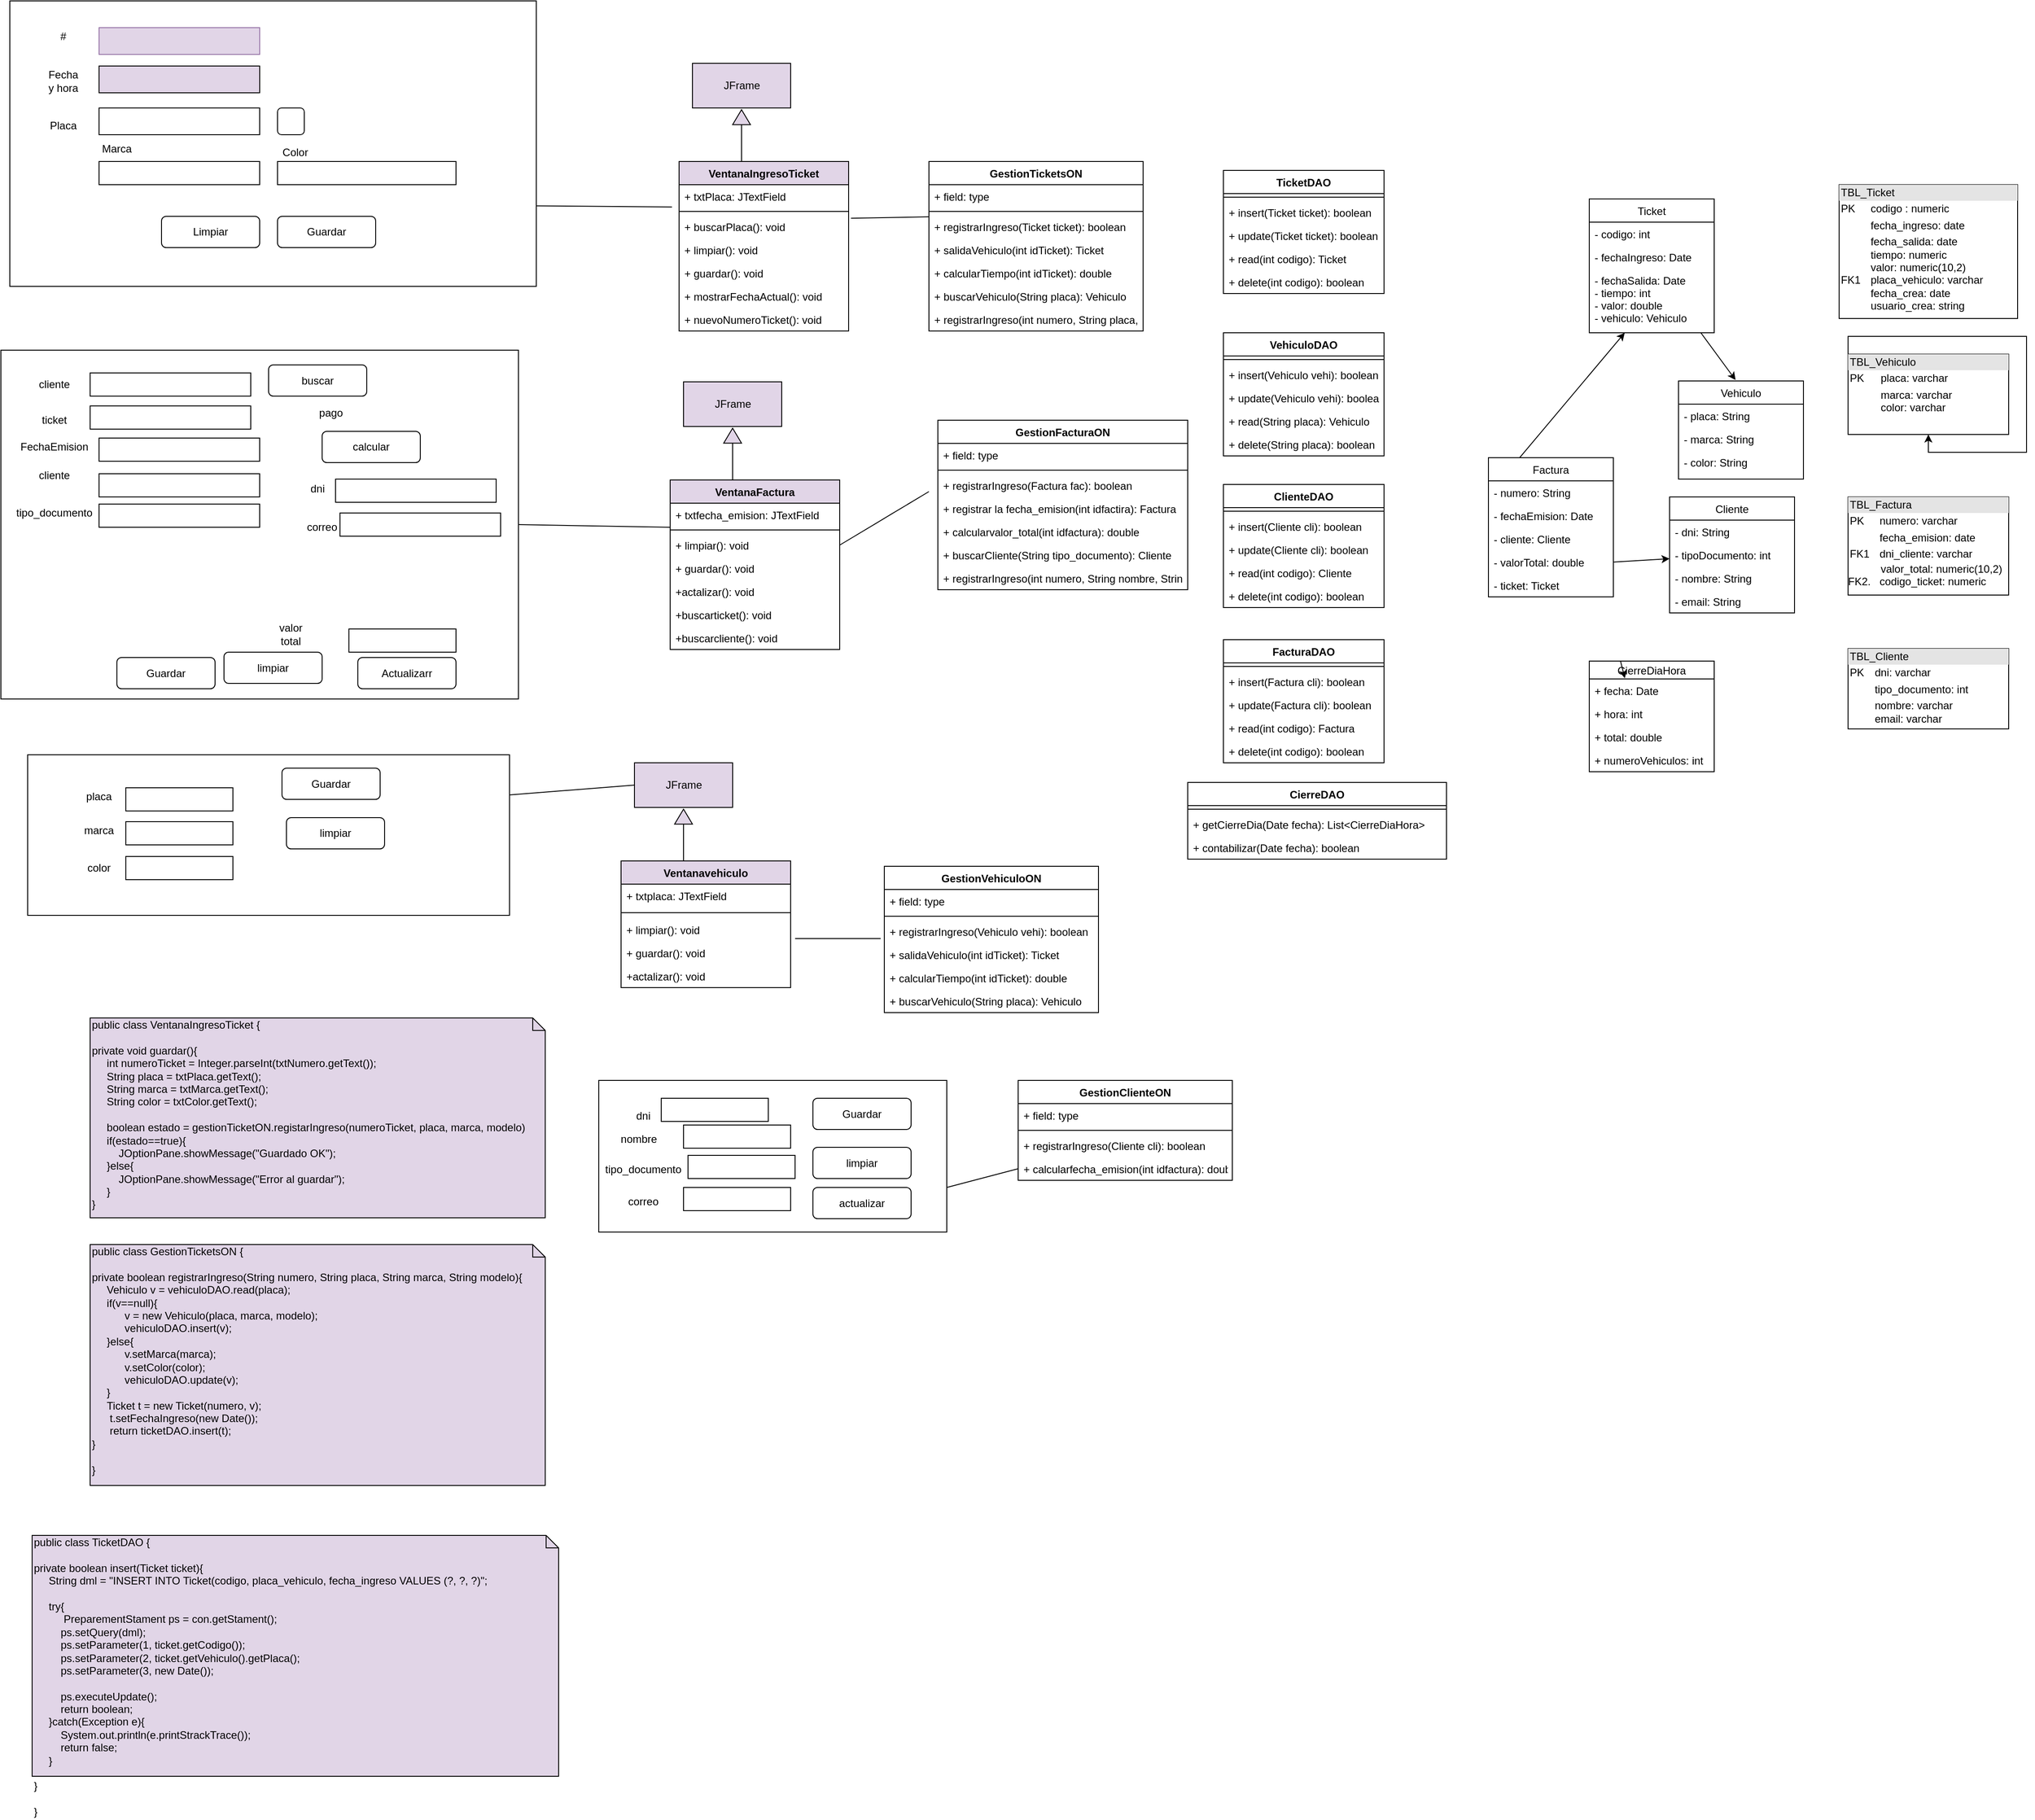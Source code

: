 <mxfile version="13.8.6" type="github">
  <diagram id="KFKT6yV8iZlIxl5REy6F" name="Page-1">
    <mxGraphModel dx="742" dy="508" grid="1" gridSize="10" guides="1" tooltips="1" connect="1" arrows="1" fold="1" page="1" pageScale="1" pageWidth="850" pageHeight="1100" math="0" shadow="0">
      <root>
        <mxCell id="0" />
        <mxCell id="1" parent="0" />
        <mxCell id="FMYxJ3LY-Asu8vdF3Ua0-1" value="&lt;div style=&quot;box-sizing: border-box ; width: 100% ; background: #e4e4e4 ; padding: 2px&quot;&gt;TBL_Ticket&lt;/div&gt;&lt;table style=&quot;width: 100% ; font-size: 1em&quot; cellpadding=&quot;2&quot; cellspacing=&quot;0&quot;&gt;&lt;tbody&gt;&lt;tr&gt;&lt;td&gt;PK&lt;/td&gt;&lt;td&gt;codigo : numeric&lt;br&gt;&lt;/td&gt;&lt;/tr&gt;&lt;tr&gt;&lt;td&gt;&lt;br&gt;&lt;/td&gt;&lt;td&gt;fecha_ingreso: date&lt;/td&gt;&lt;/tr&gt;&lt;tr&gt;&lt;td&gt;&lt;br&gt;&lt;br&gt;FK1&lt;br&gt;&lt;br&gt;&lt;br&gt;&lt;/td&gt;&lt;td&gt;fecha_salida: date&lt;br&gt;tiempo: numeric&lt;br&gt;valor: numeric(10,2)&lt;br&gt;placa_vehiculo: varchar&lt;br&gt;fecha_crea: date&lt;br&gt;usuario_crea: string&lt;br&gt;&lt;br&gt;&lt;/td&gt;&lt;/tr&gt;&lt;/tbody&gt;&lt;/table&gt;" style="verticalAlign=top;align=left;overflow=fill;html=1;" vertex="1" parent="1">
          <mxGeometry x="2780" y="596" width="200" height="150" as="geometry" />
        </mxCell>
        <mxCell id="FMYxJ3LY-Asu8vdF3Ua0-2" value="&lt;div style=&quot;box-sizing: border-box ; width: 100% ; background: #e4e4e4 ; padding: 2px&quot;&gt;TBL_Vehiculo&lt;/div&gt;&lt;table style=&quot;width: 100% ; font-size: 1em&quot; cellpadding=&quot;2&quot; cellspacing=&quot;0&quot;&gt;&lt;tbody&gt;&lt;tr&gt;&lt;td&gt;PK&lt;/td&gt;&lt;td&gt;placa: varchar&lt;/td&gt;&lt;/tr&gt;&lt;tr&gt;&lt;td&gt;&lt;br&gt;&lt;/td&gt;&lt;td&gt;marca: varchar&lt;br&gt;color: varchar&lt;/td&gt;&lt;/tr&gt;&lt;tr&gt;&lt;td&gt;&lt;/td&gt;&lt;td&gt;&lt;br&gt;&lt;/td&gt;&lt;/tr&gt;&lt;/tbody&gt;&lt;/table&gt;" style="verticalAlign=top;align=left;overflow=fill;html=1;" vertex="1" parent="1">
          <mxGeometry x="2790" y="786" width="180" height="90" as="geometry" />
        </mxCell>
        <mxCell id="FMYxJ3LY-Asu8vdF3Ua0-3" value="&lt;div style=&quot;box-sizing: border-box ; width: 100% ; background: #e4e4e4 ; padding: 2px&quot;&gt;TBL_Cliente&lt;/div&gt;&lt;table style=&quot;width: 100% ; font-size: 1em&quot; cellpadding=&quot;2&quot; cellspacing=&quot;0&quot;&gt;&lt;tbody&gt;&lt;tr&gt;&lt;td&gt;PK&lt;/td&gt;&lt;td&gt;dni: varchar&lt;/td&gt;&lt;/tr&gt;&lt;tr&gt;&lt;td&gt;&lt;br&gt;&lt;/td&gt;&lt;td&gt;tipo_documento: int&lt;/td&gt;&lt;/tr&gt;&lt;tr&gt;&lt;td&gt;&lt;/td&gt;&lt;td&gt;nombre: varchar&lt;br&gt;email: varchar&lt;/td&gt;&lt;/tr&gt;&lt;/tbody&gt;&lt;/table&gt;" style="verticalAlign=top;align=left;overflow=fill;html=1;" vertex="1" parent="1">
          <mxGeometry x="2790" y="1116" width="180" height="90" as="geometry" />
        </mxCell>
        <mxCell id="FMYxJ3LY-Asu8vdF3Ua0-4" value="&lt;div style=&quot;box-sizing: border-box ; width: 100% ; background: #e4e4e4 ; padding: 2px&quot;&gt;TBL_Factura&lt;/div&gt;&lt;table cellpadding=&quot;2&quot; cellspacing=&quot;0&quot; style=&quot;font-size: 1em ; width: 176px&quot;&gt;&lt;tbody&gt;&lt;tr&gt;&lt;td&gt;PK&lt;/td&gt;&lt;td&gt;numero: varchar&lt;/td&gt;&lt;/tr&gt;&lt;tr&gt;&lt;td&gt;&lt;br&gt;&lt;/td&gt;&lt;td&gt;fecha_emision: date&lt;/td&gt;&lt;/tr&gt;&lt;tr&gt;&lt;td&gt;FK1&lt;/td&gt;&lt;td&gt;dni_cliente: varchar&amp;nbsp;&lt;br&gt;&lt;/td&gt;&lt;/tr&gt;&lt;/tbody&gt;&lt;/table&gt;&amp;nbsp; &amp;nbsp; &amp;nbsp; &amp;nbsp; &amp;nbsp; &amp;nbsp;valor_total: numeric(10,2)&lt;br&gt;FK2.&amp;nbsp; &amp;nbsp;codigo_ticket: numeric" style="verticalAlign=top;align=left;overflow=fill;html=1;" vertex="1" parent="1">
          <mxGeometry x="2790" y="946" width="180" height="110" as="geometry" />
        </mxCell>
        <mxCell id="FMYxJ3LY-Asu8vdF3Ua0-5" style="edgeStyle=none;rounded=0;orthogonalLoop=1;jettySize=auto;html=1;entryX=0.457;entryY=-0.009;entryDx=0;entryDy=0;entryPerimeter=0;" edge="1" parent="1" source="FMYxJ3LY-Asu8vdF3Ua0-6" target="FMYxJ3LY-Asu8vdF3Ua0-12">
          <mxGeometry relative="1" as="geometry" />
        </mxCell>
        <mxCell id="FMYxJ3LY-Asu8vdF3Ua0-6" value="Ticket" style="swimlane;fontStyle=0;childLayout=stackLayout;horizontal=1;startSize=26;fillColor=none;horizontalStack=0;resizeParent=1;resizeParentMax=0;resizeLast=0;collapsible=1;marginBottom=0;" vertex="1" parent="1">
          <mxGeometry x="2500" y="612" width="140" height="150" as="geometry">
            <mxRectangle x="940" y="416" width="60" height="24" as="alternateBounds" />
          </mxGeometry>
        </mxCell>
        <mxCell id="FMYxJ3LY-Asu8vdF3Ua0-7" value="- codigo: int" style="text;strokeColor=none;fillColor=none;align=left;verticalAlign=top;spacingLeft=4;spacingRight=4;overflow=hidden;rotatable=0;points=[[0,0.5],[1,0.5]];portConstraint=eastwest;" vertex="1" parent="FMYxJ3LY-Asu8vdF3Ua0-6">
          <mxGeometry y="26" width="140" height="26" as="geometry" />
        </mxCell>
        <mxCell id="FMYxJ3LY-Asu8vdF3Ua0-8" value="- fechaIngreso: Date" style="text;strokeColor=none;fillColor=none;align=left;verticalAlign=top;spacingLeft=4;spacingRight=4;overflow=hidden;rotatable=0;points=[[0,0.5],[1,0.5]];portConstraint=eastwest;" vertex="1" parent="FMYxJ3LY-Asu8vdF3Ua0-6">
          <mxGeometry y="52" width="140" height="26" as="geometry" />
        </mxCell>
        <mxCell id="FMYxJ3LY-Asu8vdF3Ua0-9" value="- fechaSalida: Date&#xa;- tiempo: int&#xa;- valor: double&#xa;- vehiculo: Vehiculo&#xa;" style="text;strokeColor=none;fillColor=none;align=left;verticalAlign=top;spacingLeft=4;spacingRight=4;overflow=hidden;rotatable=0;points=[[0,0.5],[1,0.5]];portConstraint=eastwest;" vertex="1" parent="FMYxJ3LY-Asu8vdF3Ua0-6">
          <mxGeometry y="78" width="140" height="72" as="geometry" />
        </mxCell>
        <mxCell id="FMYxJ3LY-Asu8vdF3Ua0-10" style="edgeStyle=none;rounded=0;orthogonalLoop=1;jettySize=auto;html=1;exitX=0.25;exitY=0;exitDx=0;exitDy=0;" edge="1" parent="1" source="FMYxJ3LY-Asu8vdF3Ua0-16" target="FMYxJ3LY-Asu8vdF3Ua0-9">
          <mxGeometry relative="1" as="geometry" />
        </mxCell>
        <mxCell id="FMYxJ3LY-Asu8vdF3Ua0-11" style="rounded=0;orthogonalLoop=1;jettySize=auto;html=1;exitX=1;exitY=0.5;exitDx=0;exitDy=0;" edge="1" parent="1" source="FMYxJ3LY-Asu8vdF3Ua0-20" target="FMYxJ3LY-Asu8vdF3Ua0-22">
          <mxGeometry relative="1" as="geometry" />
        </mxCell>
        <mxCell id="FMYxJ3LY-Asu8vdF3Ua0-12" value="Vehiculo" style="swimlane;fontStyle=0;childLayout=stackLayout;horizontal=1;startSize=26;fillColor=none;horizontalStack=0;resizeParent=1;resizeParentMax=0;resizeLast=0;collapsible=1;marginBottom=0;" vertex="1" parent="1">
          <mxGeometry x="2600" y="816" width="140" height="110" as="geometry" />
        </mxCell>
        <mxCell id="FMYxJ3LY-Asu8vdF3Ua0-13" value="- placa: String" style="text;strokeColor=none;fillColor=none;align=left;verticalAlign=top;spacingLeft=4;spacingRight=4;overflow=hidden;rotatable=0;points=[[0,0.5],[1,0.5]];portConstraint=eastwest;" vertex="1" parent="FMYxJ3LY-Asu8vdF3Ua0-12">
          <mxGeometry y="26" width="140" height="26" as="geometry" />
        </mxCell>
        <mxCell id="FMYxJ3LY-Asu8vdF3Ua0-14" value="- marca: String" style="text;strokeColor=none;fillColor=none;align=left;verticalAlign=top;spacingLeft=4;spacingRight=4;overflow=hidden;rotatable=0;points=[[0,0.5],[1,0.5]];portConstraint=eastwest;" vertex="1" parent="FMYxJ3LY-Asu8vdF3Ua0-12">
          <mxGeometry y="52" width="140" height="26" as="geometry" />
        </mxCell>
        <mxCell id="FMYxJ3LY-Asu8vdF3Ua0-15" value="- color: String" style="text;strokeColor=none;fillColor=none;align=left;verticalAlign=top;spacingLeft=4;spacingRight=4;overflow=hidden;rotatable=0;points=[[0,0.5],[1,0.5]];portConstraint=eastwest;" vertex="1" parent="FMYxJ3LY-Asu8vdF3Ua0-12">
          <mxGeometry y="78" width="140" height="32" as="geometry" />
        </mxCell>
        <mxCell id="FMYxJ3LY-Asu8vdF3Ua0-16" value="Factura" style="swimlane;fontStyle=0;childLayout=stackLayout;horizontal=1;startSize=26;fillColor=none;horizontalStack=0;resizeParent=1;resizeParentMax=0;resizeLast=0;collapsible=1;marginBottom=0;" vertex="1" parent="1">
          <mxGeometry x="2387" y="902" width="140" height="156" as="geometry" />
        </mxCell>
        <mxCell id="FMYxJ3LY-Asu8vdF3Ua0-17" value="- numero: String" style="text;strokeColor=none;fillColor=none;align=left;verticalAlign=top;spacingLeft=4;spacingRight=4;overflow=hidden;rotatable=0;points=[[0,0.5],[1,0.5]];portConstraint=eastwest;" vertex="1" parent="FMYxJ3LY-Asu8vdF3Ua0-16">
          <mxGeometry y="26" width="140" height="26" as="geometry" />
        </mxCell>
        <mxCell id="FMYxJ3LY-Asu8vdF3Ua0-18" value="- fechaEmision: Date" style="text;strokeColor=none;fillColor=none;align=left;verticalAlign=top;spacingLeft=4;spacingRight=4;overflow=hidden;rotatable=0;points=[[0,0.5],[1,0.5]];portConstraint=eastwest;" vertex="1" parent="FMYxJ3LY-Asu8vdF3Ua0-16">
          <mxGeometry y="52" width="140" height="26" as="geometry" />
        </mxCell>
        <mxCell id="FMYxJ3LY-Asu8vdF3Ua0-19" value="- cliente: Cliente" style="text;strokeColor=none;fillColor=none;align=left;verticalAlign=top;spacingLeft=4;spacingRight=4;overflow=hidden;rotatable=0;points=[[0,0.5],[1,0.5]];portConstraint=eastwest;" vertex="1" parent="FMYxJ3LY-Asu8vdF3Ua0-16">
          <mxGeometry y="78" width="140" height="26" as="geometry" />
        </mxCell>
        <mxCell id="FMYxJ3LY-Asu8vdF3Ua0-20" value="- valorTotal: double" style="text;strokeColor=none;fillColor=none;align=left;verticalAlign=top;spacingLeft=4;spacingRight=4;overflow=hidden;rotatable=0;points=[[0,0.5],[1,0.5]];portConstraint=eastwest;" vertex="1" parent="FMYxJ3LY-Asu8vdF3Ua0-16">
          <mxGeometry y="104" width="140" height="26" as="geometry" />
        </mxCell>
        <mxCell id="FMYxJ3LY-Asu8vdF3Ua0-21" value="- ticket: Ticket" style="text;strokeColor=none;fillColor=none;align=left;verticalAlign=top;spacingLeft=4;spacingRight=4;overflow=hidden;rotatable=0;points=[[0,0.5],[1,0.5]];portConstraint=eastwest;" vertex="1" parent="FMYxJ3LY-Asu8vdF3Ua0-16">
          <mxGeometry y="130" width="140" height="26" as="geometry" />
        </mxCell>
        <mxCell id="FMYxJ3LY-Asu8vdF3Ua0-22" value="Cliente" style="swimlane;fontStyle=0;childLayout=stackLayout;horizontal=1;startSize=26;fillColor=none;horizontalStack=0;resizeParent=1;resizeParentMax=0;resizeLast=0;collapsible=1;marginBottom=0;" vertex="1" parent="1">
          <mxGeometry x="2590" y="946" width="140" height="130" as="geometry" />
        </mxCell>
        <mxCell id="FMYxJ3LY-Asu8vdF3Ua0-23" value="- dni: String" style="text;strokeColor=none;fillColor=none;align=left;verticalAlign=top;spacingLeft=4;spacingRight=4;overflow=hidden;rotatable=0;points=[[0,0.5],[1,0.5]];portConstraint=eastwest;" vertex="1" parent="FMYxJ3LY-Asu8vdF3Ua0-22">
          <mxGeometry y="26" width="140" height="26" as="geometry" />
        </mxCell>
        <mxCell id="FMYxJ3LY-Asu8vdF3Ua0-24" value="- tipoDocumento: int" style="text;strokeColor=none;fillColor=none;align=left;verticalAlign=top;spacingLeft=4;spacingRight=4;overflow=hidden;rotatable=0;points=[[0,0.5],[1,0.5]];portConstraint=eastwest;" vertex="1" parent="FMYxJ3LY-Asu8vdF3Ua0-22">
          <mxGeometry y="52" width="140" height="26" as="geometry" />
        </mxCell>
        <mxCell id="FMYxJ3LY-Asu8vdF3Ua0-25" value="- nombre: String" style="text;strokeColor=none;fillColor=none;align=left;verticalAlign=top;spacingLeft=4;spacingRight=4;overflow=hidden;rotatable=0;points=[[0,0.5],[1,0.5]];portConstraint=eastwest;" vertex="1" parent="FMYxJ3LY-Asu8vdF3Ua0-22">
          <mxGeometry y="78" width="140" height="26" as="geometry" />
        </mxCell>
        <mxCell id="FMYxJ3LY-Asu8vdF3Ua0-26" value="- email: String" style="text;strokeColor=none;fillColor=none;align=left;verticalAlign=top;spacingLeft=4;spacingRight=4;overflow=hidden;rotatable=0;points=[[0,0.5],[1,0.5]];portConstraint=eastwest;" vertex="1" parent="FMYxJ3LY-Asu8vdF3Ua0-22">
          <mxGeometry y="104" width="140" height="26" as="geometry" />
        </mxCell>
        <mxCell id="FMYxJ3LY-Asu8vdF3Ua0-27" style="edgeStyle=none;rounded=0;orthogonalLoop=1;jettySize=auto;html=1;exitX=0.75;exitY=0;exitDx=0;exitDy=0;" edge="1" parent="1" source="FMYxJ3LY-Asu8vdF3Ua0-29" target="FMYxJ3LY-Asu8vdF3Ua0-29">
          <mxGeometry relative="1" as="geometry" />
        </mxCell>
        <mxCell id="FMYxJ3LY-Asu8vdF3Ua0-28" style="edgeStyle=none;rounded=0;orthogonalLoop=1;jettySize=auto;html=1;exitX=0.25;exitY=0;exitDx=0;exitDy=0;entryX=0.285;entryY=0.155;entryDx=0;entryDy=0;entryPerimeter=0;" edge="1" parent="1" source="FMYxJ3LY-Asu8vdF3Ua0-29" target="FMYxJ3LY-Asu8vdF3Ua0-29">
          <mxGeometry relative="1" as="geometry" />
        </mxCell>
        <mxCell id="FMYxJ3LY-Asu8vdF3Ua0-29" value="CierreDiaHora" style="swimlane;fontStyle=0;childLayout=stackLayout;horizontal=1;startSize=20;fillColor=none;horizontalStack=0;resizeParent=1;resizeParentMax=0;resizeLast=0;collapsible=1;marginBottom=0;" vertex="1" parent="1">
          <mxGeometry x="2500" y="1130" width="140" height="124" as="geometry" />
        </mxCell>
        <mxCell id="FMYxJ3LY-Asu8vdF3Ua0-30" value="+ fecha: Date" style="text;strokeColor=none;fillColor=none;align=left;verticalAlign=top;spacingLeft=4;spacingRight=4;overflow=hidden;rotatable=0;points=[[0,0.5],[1,0.5]];portConstraint=eastwest;" vertex="1" parent="FMYxJ3LY-Asu8vdF3Ua0-29">
          <mxGeometry y="20" width="140" height="26" as="geometry" />
        </mxCell>
        <mxCell id="FMYxJ3LY-Asu8vdF3Ua0-31" value="+ hora: int" style="text;strokeColor=none;fillColor=none;align=left;verticalAlign=top;spacingLeft=4;spacingRight=4;overflow=hidden;rotatable=0;points=[[0,0.5],[1,0.5]];portConstraint=eastwest;" vertex="1" parent="FMYxJ3LY-Asu8vdF3Ua0-29">
          <mxGeometry y="46" width="140" height="26" as="geometry" />
        </mxCell>
        <mxCell id="FMYxJ3LY-Asu8vdF3Ua0-32" value="+ total: double" style="text;strokeColor=none;fillColor=none;align=left;verticalAlign=top;spacingLeft=4;spacingRight=4;overflow=hidden;rotatable=0;points=[[0,0.5],[1,0.5]];portConstraint=eastwest;" vertex="1" parent="FMYxJ3LY-Asu8vdF3Ua0-29">
          <mxGeometry y="72" width="140" height="26" as="geometry" />
        </mxCell>
        <mxCell id="FMYxJ3LY-Asu8vdF3Ua0-33" value="+ numeroVehiculos: int" style="text;strokeColor=none;fillColor=none;align=left;verticalAlign=top;spacingLeft=4;spacingRight=4;overflow=hidden;rotatable=0;points=[[0,0.5],[1,0.5]];portConstraint=eastwest;" vertex="1" parent="FMYxJ3LY-Asu8vdF3Ua0-29">
          <mxGeometry y="98" width="140" height="26" as="geometry" />
        </mxCell>
        <mxCell id="FMYxJ3LY-Asu8vdF3Ua0-34" value="TicketDAO" style="swimlane;fontStyle=1;align=center;verticalAlign=top;childLayout=stackLayout;horizontal=1;startSize=26;horizontalStack=0;resizeParent=1;resizeParentMax=0;resizeLast=0;collapsible=1;marginBottom=0;" vertex="1" parent="1">
          <mxGeometry x="2090" y="580" width="180" height="138" as="geometry" />
        </mxCell>
        <mxCell id="FMYxJ3LY-Asu8vdF3Ua0-35" value="" style="line;strokeWidth=1;fillColor=none;align=left;verticalAlign=middle;spacingTop=-1;spacingLeft=3;spacingRight=3;rotatable=0;labelPosition=right;points=[];portConstraint=eastwest;" vertex="1" parent="FMYxJ3LY-Asu8vdF3Ua0-34">
          <mxGeometry y="26" width="180" height="8" as="geometry" />
        </mxCell>
        <mxCell id="FMYxJ3LY-Asu8vdF3Ua0-36" value="+ insert(Ticket ticket): boolean" style="text;strokeColor=none;fillColor=none;align=left;verticalAlign=top;spacingLeft=4;spacingRight=4;overflow=hidden;rotatable=0;points=[[0,0.5],[1,0.5]];portConstraint=eastwest;" vertex="1" parent="FMYxJ3LY-Asu8vdF3Ua0-34">
          <mxGeometry y="34" width="180" height="26" as="geometry" />
        </mxCell>
        <mxCell id="FMYxJ3LY-Asu8vdF3Ua0-37" value="+ update(Ticket ticket): boolean" style="text;strokeColor=none;fillColor=none;align=left;verticalAlign=top;spacingLeft=4;spacingRight=4;overflow=hidden;rotatable=0;points=[[0,0.5],[1,0.5]];portConstraint=eastwest;" vertex="1" parent="FMYxJ3LY-Asu8vdF3Ua0-34">
          <mxGeometry y="60" width="180" height="26" as="geometry" />
        </mxCell>
        <mxCell id="FMYxJ3LY-Asu8vdF3Ua0-38" value="+ read(int codigo): Ticket" style="text;strokeColor=none;fillColor=none;align=left;verticalAlign=top;spacingLeft=4;spacingRight=4;overflow=hidden;rotatable=0;points=[[0,0.5],[1,0.5]];portConstraint=eastwest;" vertex="1" parent="FMYxJ3LY-Asu8vdF3Ua0-34">
          <mxGeometry y="86" width="180" height="26" as="geometry" />
        </mxCell>
        <mxCell id="FMYxJ3LY-Asu8vdF3Ua0-39" value="+ delete(int codigo): boolean" style="text;strokeColor=none;fillColor=none;align=left;verticalAlign=top;spacingLeft=4;spacingRight=4;overflow=hidden;rotatable=0;points=[[0,0.5],[1,0.5]];portConstraint=eastwest;" vertex="1" parent="FMYxJ3LY-Asu8vdF3Ua0-34">
          <mxGeometry y="112" width="180" height="26" as="geometry" />
        </mxCell>
        <mxCell id="FMYxJ3LY-Asu8vdF3Ua0-40" value="VehiculoDAO" style="swimlane;fontStyle=1;align=center;verticalAlign=top;childLayout=stackLayout;horizontal=1;startSize=26;horizontalStack=0;resizeParent=1;resizeParentMax=0;resizeLast=0;collapsible=1;marginBottom=0;" vertex="1" parent="1">
          <mxGeometry x="2090" y="762" width="180" height="138" as="geometry" />
        </mxCell>
        <mxCell id="FMYxJ3LY-Asu8vdF3Ua0-41" value="" style="line;strokeWidth=1;fillColor=none;align=left;verticalAlign=middle;spacingTop=-1;spacingLeft=3;spacingRight=3;rotatable=0;labelPosition=right;points=[];portConstraint=eastwest;" vertex="1" parent="FMYxJ3LY-Asu8vdF3Ua0-40">
          <mxGeometry y="26" width="180" height="8" as="geometry" />
        </mxCell>
        <mxCell id="FMYxJ3LY-Asu8vdF3Ua0-42" value="+ insert(Vehiculo vehi): boolean" style="text;strokeColor=none;fillColor=none;align=left;verticalAlign=top;spacingLeft=4;spacingRight=4;overflow=hidden;rotatable=0;points=[[0,0.5],[1,0.5]];portConstraint=eastwest;" vertex="1" parent="FMYxJ3LY-Asu8vdF3Ua0-40">
          <mxGeometry y="34" width="180" height="26" as="geometry" />
        </mxCell>
        <mxCell id="FMYxJ3LY-Asu8vdF3Ua0-43" value="+ update(Vehiculo vehi): boolean" style="text;strokeColor=none;fillColor=none;align=left;verticalAlign=top;spacingLeft=4;spacingRight=4;overflow=hidden;rotatable=0;points=[[0,0.5],[1,0.5]];portConstraint=eastwest;" vertex="1" parent="FMYxJ3LY-Asu8vdF3Ua0-40">
          <mxGeometry y="60" width="180" height="26" as="geometry" />
        </mxCell>
        <mxCell id="FMYxJ3LY-Asu8vdF3Ua0-44" value="+ read(String placa): Vehiculo" style="text;strokeColor=none;fillColor=none;align=left;verticalAlign=top;spacingLeft=4;spacingRight=4;overflow=hidden;rotatable=0;points=[[0,0.5],[1,0.5]];portConstraint=eastwest;" vertex="1" parent="FMYxJ3LY-Asu8vdF3Ua0-40">
          <mxGeometry y="86" width="180" height="26" as="geometry" />
        </mxCell>
        <mxCell id="FMYxJ3LY-Asu8vdF3Ua0-45" value="+ delete(String placa): boolean" style="text;strokeColor=none;fillColor=none;align=left;verticalAlign=top;spacingLeft=4;spacingRight=4;overflow=hidden;rotatable=0;points=[[0,0.5],[1,0.5]];portConstraint=eastwest;" vertex="1" parent="FMYxJ3LY-Asu8vdF3Ua0-40">
          <mxGeometry y="112" width="180" height="26" as="geometry" />
        </mxCell>
        <mxCell id="FMYxJ3LY-Asu8vdF3Ua0-46" value="ClienteDAO" style="swimlane;fontStyle=1;align=center;verticalAlign=top;childLayout=stackLayout;horizontal=1;startSize=26;horizontalStack=0;resizeParent=1;resizeParentMax=0;resizeLast=0;collapsible=1;marginBottom=0;" vertex="1" parent="1">
          <mxGeometry x="2090" y="932" width="180" height="138" as="geometry" />
        </mxCell>
        <mxCell id="FMYxJ3LY-Asu8vdF3Ua0-47" value="" style="line;strokeWidth=1;fillColor=none;align=left;verticalAlign=middle;spacingTop=-1;spacingLeft=3;spacingRight=3;rotatable=0;labelPosition=right;points=[];portConstraint=eastwest;" vertex="1" parent="FMYxJ3LY-Asu8vdF3Ua0-46">
          <mxGeometry y="26" width="180" height="8" as="geometry" />
        </mxCell>
        <mxCell id="FMYxJ3LY-Asu8vdF3Ua0-48" value="+ insert(Cliente cli): boolean" style="text;strokeColor=none;fillColor=none;align=left;verticalAlign=top;spacingLeft=4;spacingRight=4;overflow=hidden;rotatable=0;points=[[0,0.5],[1,0.5]];portConstraint=eastwest;" vertex="1" parent="FMYxJ3LY-Asu8vdF3Ua0-46">
          <mxGeometry y="34" width="180" height="26" as="geometry" />
        </mxCell>
        <mxCell id="FMYxJ3LY-Asu8vdF3Ua0-49" value="+ update(Cliente cli): boolean" style="text;strokeColor=none;fillColor=none;align=left;verticalAlign=top;spacingLeft=4;spacingRight=4;overflow=hidden;rotatable=0;points=[[0,0.5],[1,0.5]];portConstraint=eastwest;" vertex="1" parent="FMYxJ3LY-Asu8vdF3Ua0-46">
          <mxGeometry y="60" width="180" height="26" as="geometry" />
        </mxCell>
        <mxCell id="FMYxJ3LY-Asu8vdF3Ua0-50" value="+ read(int codigo): Cliente" style="text;strokeColor=none;fillColor=none;align=left;verticalAlign=top;spacingLeft=4;spacingRight=4;overflow=hidden;rotatable=0;points=[[0,0.5],[1,0.5]];portConstraint=eastwest;" vertex="1" parent="FMYxJ3LY-Asu8vdF3Ua0-46">
          <mxGeometry y="86" width="180" height="26" as="geometry" />
        </mxCell>
        <mxCell id="FMYxJ3LY-Asu8vdF3Ua0-51" value="+ delete(int codigo): boolean" style="text;strokeColor=none;fillColor=none;align=left;verticalAlign=top;spacingLeft=4;spacingRight=4;overflow=hidden;rotatable=0;points=[[0,0.5],[1,0.5]];portConstraint=eastwest;" vertex="1" parent="FMYxJ3LY-Asu8vdF3Ua0-46">
          <mxGeometry y="112" width="180" height="26" as="geometry" />
        </mxCell>
        <mxCell id="FMYxJ3LY-Asu8vdF3Ua0-52" value="FacturaDAO" style="swimlane;fontStyle=1;align=center;verticalAlign=top;childLayout=stackLayout;horizontal=1;startSize=26;horizontalStack=0;resizeParent=1;resizeParentMax=0;resizeLast=0;collapsible=1;marginBottom=0;" vertex="1" parent="1">
          <mxGeometry x="2090" y="1106" width="180" height="138" as="geometry" />
        </mxCell>
        <mxCell id="FMYxJ3LY-Asu8vdF3Ua0-53" value="" style="line;strokeWidth=1;fillColor=none;align=left;verticalAlign=middle;spacingTop=-1;spacingLeft=3;spacingRight=3;rotatable=0;labelPosition=right;points=[];portConstraint=eastwest;" vertex="1" parent="FMYxJ3LY-Asu8vdF3Ua0-52">
          <mxGeometry y="26" width="180" height="8" as="geometry" />
        </mxCell>
        <mxCell id="FMYxJ3LY-Asu8vdF3Ua0-54" value="+ insert(Factura cli): boolean" style="text;strokeColor=none;fillColor=none;align=left;verticalAlign=top;spacingLeft=4;spacingRight=4;overflow=hidden;rotatable=0;points=[[0,0.5],[1,0.5]];portConstraint=eastwest;" vertex="1" parent="FMYxJ3LY-Asu8vdF3Ua0-52">
          <mxGeometry y="34" width="180" height="26" as="geometry" />
        </mxCell>
        <mxCell id="FMYxJ3LY-Asu8vdF3Ua0-55" value="+ update(Factura cli): boolean" style="text;strokeColor=none;fillColor=none;align=left;verticalAlign=top;spacingLeft=4;spacingRight=4;overflow=hidden;rotatable=0;points=[[0,0.5],[1,0.5]];portConstraint=eastwest;" vertex="1" parent="FMYxJ3LY-Asu8vdF3Ua0-52">
          <mxGeometry y="60" width="180" height="26" as="geometry" />
        </mxCell>
        <mxCell id="FMYxJ3LY-Asu8vdF3Ua0-56" value="+ read(int codigo): Factura" style="text;strokeColor=none;fillColor=none;align=left;verticalAlign=top;spacingLeft=4;spacingRight=4;overflow=hidden;rotatable=0;points=[[0,0.5],[1,0.5]];portConstraint=eastwest;" vertex="1" parent="FMYxJ3LY-Asu8vdF3Ua0-52">
          <mxGeometry y="86" width="180" height="26" as="geometry" />
        </mxCell>
        <mxCell id="FMYxJ3LY-Asu8vdF3Ua0-57" value="+ delete(int codigo): boolean" style="text;strokeColor=none;fillColor=none;align=left;verticalAlign=top;spacingLeft=4;spacingRight=4;overflow=hidden;rotatable=0;points=[[0,0.5],[1,0.5]];portConstraint=eastwest;" vertex="1" parent="FMYxJ3LY-Asu8vdF3Ua0-52">
          <mxGeometry y="112" width="180" height="26" as="geometry" />
        </mxCell>
        <mxCell id="FMYxJ3LY-Asu8vdF3Ua0-58" value="CierreDAO" style="swimlane;fontStyle=1;align=center;verticalAlign=top;childLayout=stackLayout;horizontal=1;startSize=26;horizontalStack=0;resizeParent=1;resizeParentMax=0;resizeLast=0;collapsible=1;marginBottom=0;" vertex="1" parent="1">
          <mxGeometry x="2050" y="1266" width="290" height="86" as="geometry" />
        </mxCell>
        <mxCell id="FMYxJ3LY-Asu8vdF3Ua0-59" value="" style="line;strokeWidth=1;fillColor=none;align=left;verticalAlign=middle;spacingTop=-1;spacingLeft=3;spacingRight=3;rotatable=0;labelPosition=right;points=[];portConstraint=eastwest;" vertex="1" parent="FMYxJ3LY-Asu8vdF3Ua0-58">
          <mxGeometry y="26" width="290" height="8" as="geometry" />
        </mxCell>
        <mxCell id="FMYxJ3LY-Asu8vdF3Ua0-60" value="+ getCierreDia(Date fecha): List&lt;CierreDiaHora&gt;" style="text;strokeColor=none;fillColor=none;align=left;verticalAlign=top;spacingLeft=4;spacingRight=4;overflow=hidden;rotatable=0;points=[[0,0.5],[1,0.5]];portConstraint=eastwest;" vertex="1" parent="FMYxJ3LY-Asu8vdF3Ua0-58">
          <mxGeometry y="34" width="290" height="26" as="geometry" />
        </mxCell>
        <mxCell id="FMYxJ3LY-Asu8vdF3Ua0-61" value="+ contabilizar(Date fecha): boolean" style="text;strokeColor=none;fillColor=none;align=left;verticalAlign=top;spacingLeft=4;spacingRight=4;overflow=hidden;rotatable=0;points=[[0,0.5],[1,0.5]];portConstraint=eastwest;" vertex="1" parent="FMYxJ3LY-Asu8vdF3Ua0-58">
          <mxGeometry y="60" width="290" height="26" as="geometry" />
        </mxCell>
        <mxCell id="FMYxJ3LY-Asu8vdF3Ua0-62" value="GestionTicketsON" style="swimlane;fontStyle=1;align=center;verticalAlign=top;childLayout=stackLayout;horizontal=1;startSize=26;horizontalStack=0;resizeParent=1;resizeParentMax=0;resizeLast=0;collapsible=1;marginBottom=0;" vertex="1" parent="1">
          <mxGeometry x="1760" y="570" width="240" height="190" as="geometry" />
        </mxCell>
        <mxCell id="FMYxJ3LY-Asu8vdF3Ua0-63" value="+ field: type" style="text;strokeColor=none;fillColor=none;align=left;verticalAlign=top;spacingLeft=4;spacingRight=4;overflow=hidden;rotatable=0;points=[[0,0.5],[1,0.5]];portConstraint=eastwest;" vertex="1" parent="FMYxJ3LY-Asu8vdF3Ua0-62">
          <mxGeometry y="26" width="240" height="26" as="geometry" />
        </mxCell>
        <mxCell id="FMYxJ3LY-Asu8vdF3Ua0-64" value="" style="line;strokeWidth=1;fillColor=none;align=left;verticalAlign=middle;spacingTop=-1;spacingLeft=3;spacingRight=3;rotatable=0;labelPosition=right;points=[];portConstraint=eastwest;" vertex="1" parent="FMYxJ3LY-Asu8vdF3Ua0-62">
          <mxGeometry y="52" width="240" height="8" as="geometry" />
        </mxCell>
        <mxCell id="FMYxJ3LY-Asu8vdF3Ua0-65" value="+ registrarIngreso(Ticket ticket): boolean" style="text;strokeColor=none;fillColor=none;align=left;verticalAlign=top;spacingLeft=4;spacingRight=4;overflow=hidden;rotatable=0;points=[[0,0.5],[1,0.5]];portConstraint=eastwest;" vertex="1" parent="FMYxJ3LY-Asu8vdF3Ua0-62">
          <mxGeometry y="60" width="240" height="26" as="geometry" />
        </mxCell>
        <mxCell id="FMYxJ3LY-Asu8vdF3Ua0-66" value="+ salidaVehiculo(int idTicket): Ticket" style="text;strokeColor=none;fillColor=none;align=left;verticalAlign=top;spacingLeft=4;spacingRight=4;overflow=hidden;rotatable=0;points=[[0,0.5],[1,0.5]];portConstraint=eastwest;" vertex="1" parent="FMYxJ3LY-Asu8vdF3Ua0-62">
          <mxGeometry y="86" width="240" height="26" as="geometry" />
        </mxCell>
        <mxCell id="FMYxJ3LY-Asu8vdF3Ua0-67" value="+ calcularTiempo(int idTicket): double" style="text;strokeColor=none;fillColor=none;align=left;verticalAlign=top;spacingLeft=4;spacingRight=4;overflow=hidden;rotatable=0;points=[[0,0.5],[1,0.5]];portConstraint=eastwest;" vertex="1" parent="FMYxJ3LY-Asu8vdF3Ua0-62">
          <mxGeometry y="112" width="240" height="26" as="geometry" />
        </mxCell>
        <mxCell id="FMYxJ3LY-Asu8vdF3Ua0-68" value="+ buscarVehiculo(String placa): Vehiculo" style="text;strokeColor=none;fillColor=none;align=left;verticalAlign=top;spacingLeft=4;spacingRight=4;overflow=hidden;rotatable=0;points=[[0,0.5],[1,0.5]];portConstraint=eastwest;" vertex="1" parent="FMYxJ3LY-Asu8vdF3Ua0-62">
          <mxGeometry y="138" width="240" height="26" as="geometry" />
        </mxCell>
        <mxCell id="FMYxJ3LY-Asu8vdF3Ua0-69" value="+ registrarIngreso(int numero, String placa, String marca, String color): boolean" style="text;strokeColor=none;fillColor=none;align=left;verticalAlign=top;spacingLeft=4;spacingRight=4;overflow=hidden;rotatable=0;points=[[0,0.5],[1,0.5]];portConstraint=eastwest;" vertex="1" parent="FMYxJ3LY-Asu8vdF3Ua0-62">
          <mxGeometry y="164" width="240" height="26" as="geometry" />
        </mxCell>
        <mxCell id="FMYxJ3LY-Asu8vdF3Ua0-70" value="" style="rounded=0;whiteSpace=wrap;html=1;" vertex="1" parent="1">
          <mxGeometry x="730" y="390" width="590" height="320" as="geometry" />
        </mxCell>
        <mxCell id="FMYxJ3LY-Asu8vdF3Ua0-71" value="" style="rounded=0;whiteSpace=wrap;html=1;" vertex="1" parent="1">
          <mxGeometry x="830" y="510" width="180" height="30" as="geometry" />
        </mxCell>
        <mxCell id="FMYxJ3LY-Asu8vdF3Ua0-72" value="Placa" style="text;html=1;strokeColor=none;fillColor=none;align=center;verticalAlign=middle;whiteSpace=wrap;rounded=0;" vertex="1" parent="1">
          <mxGeometry x="770" y="520" width="40" height="20" as="geometry" />
        </mxCell>
        <mxCell id="FMYxJ3LY-Asu8vdF3Ua0-73" value="" style="rounded=0;whiteSpace=wrap;html=1;fillColor=#E1D5E7;" vertex="1" parent="1">
          <mxGeometry x="830" y="463" width="180" height="30" as="geometry" />
        </mxCell>
        <mxCell id="FMYxJ3LY-Asu8vdF3Ua0-74" value="Fecha y hora" style="text;html=1;strokeColor=none;fillColor=none;align=center;verticalAlign=middle;whiteSpace=wrap;rounded=0;" vertex="1" parent="1">
          <mxGeometry x="770" y="470" width="40" height="20" as="geometry" />
        </mxCell>
        <mxCell id="FMYxJ3LY-Asu8vdF3Ua0-75" value="" style="rounded=1;whiteSpace=wrap;html=1;" vertex="1" parent="1">
          <mxGeometry x="1030" y="510" width="30" height="30" as="geometry" />
        </mxCell>
        <mxCell id="FMYxJ3LY-Asu8vdF3Ua0-76" value="" style="rounded=0;whiteSpace=wrap;html=1;fillColor=#e1d5e7;strokeColor=#9673a6;" vertex="1" parent="1">
          <mxGeometry x="830" y="420" width="180" height="30" as="geometry" />
        </mxCell>
        <mxCell id="FMYxJ3LY-Asu8vdF3Ua0-77" value="#" style="text;html=1;strokeColor=none;fillColor=none;align=center;verticalAlign=middle;whiteSpace=wrap;rounded=0;" vertex="1" parent="1">
          <mxGeometry x="770" y="420" width="40" height="20" as="geometry" />
        </mxCell>
        <mxCell id="FMYxJ3LY-Asu8vdF3Ua0-78" value="" style="rounded=0;whiteSpace=wrap;html=1;" vertex="1" parent="1">
          <mxGeometry x="830" y="570" width="180" height="26" as="geometry" />
        </mxCell>
        <mxCell id="FMYxJ3LY-Asu8vdF3Ua0-79" value="" style="rounded=0;whiteSpace=wrap;html=1;" vertex="1" parent="1">
          <mxGeometry x="1030" y="570" width="200" height="26" as="geometry" />
        </mxCell>
        <mxCell id="FMYxJ3LY-Asu8vdF3Ua0-80" value="Marca" style="text;html=1;strokeColor=none;fillColor=none;align=center;verticalAlign=middle;whiteSpace=wrap;rounded=0;" vertex="1" parent="1">
          <mxGeometry x="830" y="546" width="40" height="20" as="geometry" />
        </mxCell>
        <mxCell id="FMYxJ3LY-Asu8vdF3Ua0-81" value="Color" style="text;html=1;strokeColor=none;fillColor=none;align=center;verticalAlign=middle;whiteSpace=wrap;rounded=0;" vertex="1" parent="1">
          <mxGeometry x="1030" y="550" width="40" height="20" as="geometry" />
        </mxCell>
        <mxCell id="FMYxJ3LY-Asu8vdF3Ua0-82" value="Guardar" style="rounded=1;whiteSpace=wrap;html=1;" vertex="1" parent="1">
          <mxGeometry x="1030" y="631.5" width="110" height="35" as="geometry" />
        </mxCell>
        <mxCell id="FMYxJ3LY-Asu8vdF3Ua0-83" value="Limpiar" style="rounded=1;whiteSpace=wrap;html=1;" vertex="1" parent="1">
          <mxGeometry x="900" y="631.5" width="110" height="35" as="geometry" />
        </mxCell>
        <mxCell id="FMYxJ3LY-Asu8vdF3Ua0-84" value="JFrame" style="html=1;fillColor=#E1D5E7;" vertex="1" parent="1">
          <mxGeometry x="1495" y="460" width="110" height="50" as="geometry" />
        </mxCell>
        <mxCell id="FMYxJ3LY-Asu8vdF3Ua0-85" value="" style="html=1;shadow=0;dashed=0;align=center;verticalAlign=middle;shape=mxgraph.arrows2.arrow;dy=1;dx=16.71;direction=north;notch=0;fillColor=#E1D5E7;" vertex="1" parent="1">
          <mxGeometry x="1540" y="512" width="20" height="58" as="geometry" />
        </mxCell>
        <mxCell id="FMYxJ3LY-Asu8vdF3Ua0-86" value="VentanaIngresoTicket" style="swimlane;fontStyle=1;align=center;verticalAlign=top;childLayout=stackLayout;horizontal=1;startSize=26;horizontalStack=0;resizeParent=1;resizeParentMax=0;resizeLast=0;collapsible=1;marginBottom=0;fillColor=#E1D5E7;" vertex="1" parent="1">
          <mxGeometry x="1480" y="570" width="190" height="190" as="geometry" />
        </mxCell>
        <mxCell id="FMYxJ3LY-Asu8vdF3Ua0-87" value="+ txtPlaca: JTextField" style="text;strokeColor=none;fillColor=none;align=left;verticalAlign=top;spacingLeft=4;spacingRight=4;overflow=hidden;rotatable=0;points=[[0,0.5],[1,0.5]];portConstraint=eastwest;" vertex="1" parent="FMYxJ3LY-Asu8vdF3Ua0-86">
          <mxGeometry y="26" width="190" height="26" as="geometry" />
        </mxCell>
        <mxCell id="FMYxJ3LY-Asu8vdF3Ua0-88" value="" style="line;strokeWidth=1;fillColor=none;align=left;verticalAlign=middle;spacingTop=-1;spacingLeft=3;spacingRight=3;rotatable=0;labelPosition=right;points=[];portConstraint=eastwest;" vertex="1" parent="FMYxJ3LY-Asu8vdF3Ua0-86">
          <mxGeometry y="52" width="190" height="8" as="geometry" />
        </mxCell>
        <mxCell id="FMYxJ3LY-Asu8vdF3Ua0-89" value="+ buscarPlaca(): void" style="text;strokeColor=none;fillColor=none;align=left;verticalAlign=top;spacingLeft=4;spacingRight=4;overflow=hidden;rotatable=0;points=[[0,0.5],[1,0.5]];portConstraint=eastwest;" vertex="1" parent="FMYxJ3LY-Asu8vdF3Ua0-86">
          <mxGeometry y="60" width="190" height="26" as="geometry" />
        </mxCell>
        <mxCell id="FMYxJ3LY-Asu8vdF3Ua0-90" value="+ limpiar(): void" style="text;strokeColor=none;fillColor=none;align=left;verticalAlign=top;spacingLeft=4;spacingRight=4;overflow=hidden;rotatable=0;points=[[0,0.5],[1,0.5]];portConstraint=eastwest;" vertex="1" parent="FMYxJ3LY-Asu8vdF3Ua0-86">
          <mxGeometry y="86" width="190" height="26" as="geometry" />
        </mxCell>
        <mxCell id="FMYxJ3LY-Asu8vdF3Ua0-91" value="+ guardar(): void" style="text;strokeColor=none;fillColor=none;align=left;verticalAlign=top;spacingLeft=4;spacingRight=4;overflow=hidden;rotatable=0;points=[[0,0.5],[1,0.5]];portConstraint=eastwest;" vertex="1" parent="FMYxJ3LY-Asu8vdF3Ua0-86">
          <mxGeometry y="112" width="190" height="26" as="geometry" />
        </mxCell>
        <mxCell id="FMYxJ3LY-Asu8vdF3Ua0-92" value="+ mostrarFechaActual(): void" style="text;strokeColor=none;fillColor=none;align=left;verticalAlign=top;spacingLeft=4;spacingRight=4;overflow=hidden;rotatable=0;points=[[0,0.5],[1,0.5]];portConstraint=eastwest;" vertex="1" parent="FMYxJ3LY-Asu8vdF3Ua0-86">
          <mxGeometry y="138" width="190" height="26" as="geometry" />
        </mxCell>
        <mxCell id="FMYxJ3LY-Asu8vdF3Ua0-93" value="+ nuevoNumeroTicket(): void" style="text;strokeColor=none;fillColor=none;align=left;verticalAlign=top;spacingLeft=4;spacingRight=4;overflow=hidden;rotatable=0;points=[[0,0.5],[1,0.5]];portConstraint=eastwest;" vertex="1" parent="FMYxJ3LY-Asu8vdF3Ua0-86">
          <mxGeometry y="164" width="190" height="26" as="geometry" />
        </mxCell>
        <mxCell id="FMYxJ3LY-Asu8vdF3Ua0-94" value="public class VentanaIngresoTicket {&lt;br&gt;&lt;br&gt;private void guardar(){&lt;br&gt;&amp;nbsp; &amp;nbsp; &amp;nbsp;int numeroTicket = Integer.parseInt(txtNumero.getText());&lt;br&gt;&amp;nbsp; &amp;nbsp; &amp;nbsp;String placa = txtPlaca.getText();&lt;br&gt;&amp;nbsp; &amp;nbsp; &amp;nbsp;String marca = txtMarca.getText();&lt;br&gt;&amp;nbsp; &amp;nbsp; &amp;nbsp;String color = txtColor.getText();&lt;br&gt;&amp;nbsp;&amp;nbsp;&lt;br&gt;&amp;nbsp; &amp;nbsp; &amp;nbsp;boolean estado = gestionTicketON.registarIngreso(numeroTicket, placa, marca, modelo)&lt;br&gt;&amp;nbsp; &amp;nbsp; &amp;nbsp;if(estado==true){&lt;br&gt;&amp;nbsp; &amp;nbsp; &amp;nbsp; &amp;nbsp; &amp;nbsp;JOptionPane.showMessage(&quot;Guardado OK&quot;);&lt;br&gt;&amp;nbsp; &amp;nbsp; &amp;nbsp;}else{&lt;br&gt;&amp;nbsp; &amp;nbsp; &amp;nbsp; &amp;nbsp; &amp;nbsp;JOptionPane.showMessage(&quot;Error al guardar&quot;);&lt;br&gt;&amp;nbsp; &amp;nbsp; &amp;nbsp;}&lt;br&gt;}" style="shape=note;whiteSpace=wrap;html=1;size=14;verticalAlign=top;align=left;spacingTop=-6;fillColor=#E1D5E7;" vertex="1" parent="1">
          <mxGeometry x="820" y="1530" width="510" height="224" as="geometry" />
        </mxCell>
        <mxCell id="FMYxJ3LY-Asu8vdF3Ua0-95" value="public class GestionTicketsON {&lt;br&gt;&lt;br&gt;private boolean registrarIngreso(String numero, String placa, String marca, String modelo){&lt;br&gt;&amp;nbsp; &amp;nbsp; &amp;nbsp;Vehiculo v = vehiculoDAO.read(placa);&lt;br&gt;&amp;nbsp; &amp;nbsp; &amp;nbsp;if(v==null){&lt;br&gt;&amp;nbsp; &amp;nbsp; &amp;nbsp; &amp;nbsp; &amp;nbsp; &amp;nbsp;v = new Vehiculo(placa, marca, modelo);&lt;br&gt;&amp;nbsp; &amp;nbsp; &amp;nbsp; &amp;nbsp; &amp;nbsp; &amp;nbsp;vehiculoDAO.insert(v);&lt;br&gt;&amp;nbsp; &amp;nbsp; &amp;nbsp;}else{&lt;br&gt;&amp;nbsp; &amp;nbsp; &amp;nbsp; &amp;nbsp; &amp;nbsp; &amp;nbsp;v.setMarca(marca);&lt;br&gt;&amp;nbsp; &amp;nbsp; &amp;nbsp; &amp;nbsp; &amp;nbsp; &amp;nbsp;v.setColor(color);&lt;br&gt;&amp;nbsp; &amp;nbsp; &amp;nbsp; &amp;nbsp; &amp;nbsp; &amp;nbsp;vehiculoDAO.update(v);&lt;br&gt;&amp;nbsp; &amp;nbsp; &amp;nbsp;}&lt;br&gt;&amp;nbsp; &amp;nbsp; &amp;nbsp;Ticket t = new Ticket(numero, v);&lt;br&gt;&amp;nbsp; &amp;nbsp; &amp;nbsp; t.setFechaIngreso(new Date());&lt;br&gt;&amp;nbsp; &amp;nbsp; &amp;nbsp; return ticketDAO.insert(t);&lt;br&gt;}&lt;br&gt;&lt;br&gt;}" style="shape=note;whiteSpace=wrap;html=1;size=14;verticalAlign=top;align=left;spacingTop=-6;fillColor=#E1D5E7;" vertex="1" parent="1">
          <mxGeometry x="820" y="1784" width="510" height="270" as="geometry" />
        </mxCell>
        <mxCell id="FMYxJ3LY-Asu8vdF3Ua0-96" value="public class TicketDAO {&lt;br&gt;&lt;br&gt;private boolean insert(Ticket ticket){&lt;br&gt;&amp;nbsp; &amp;nbsp; &amp;nbsp;String dml = &quot;INSERT INTO Ticket(codigo, placa_vehiculo, fecha_ingreso VALUES (?, ?, ?)&quot;;&lt;br&gt;&lt;br&gt;&amp;nbsp; &amp;nbsp; &amp;nbsp;try{&lt;br&gt;&amp;nbsp; &amp;nbsp; &amp;nbsp; &amp;nbsp; &amp;nbsp; PreparementStament ps = con.getStament();&lt;br&gt;&amp;nbsp; &amp;nbsp; &amp;nbsp; &amp;nbsp; &amp;nbsp;ps.setQuery(dml);&lt;br&gt;&amp;nbsp; &amp;nbsp; &amp;nbsp; &amp;nbsp; &amp;nbsp;ps.setParameter(1, ticket.getCodigo());&lt;br&gt;&amp;nbsp; &amp;nbsp; &amp;nbsp; &amp;nbsp; &amp;nbsp;ps.setParameter(2, ticket.getVehiculo().getPlaca();&lt;br&gt;&amp;nbsp; &amp;nbsp; &amp;nbsp; &amp;nbsp; &amp;nbsp;ps.setParameter(3, new Date());&lt;br&gt;&lt;br&gt;&amp;nbsp; &amp;nbsp; &amp;nbsp; &amp;nbsp; &amp;nbsp;ps.executeUpdate();&lt;br&gt;&amp;nbsp; &amp;nbsp; &amp;nbsp; &amp;nbsp; &amp;nbsp;return boolean;&lt;br&gt;&amp;nbsp; &amp;nbsp; &amp;nbsp;}catch(Exception e){&lt;br&gt;&amp;nbsp; &amp;nbsp; &amp;nbsp; &amp;nbsp; &amp;nbsp;System.out.println(e.printStrackTrace());&lt;br&gt;&amp;nbsp; &amp;nbsp; &amp;nbsp; &amp;nbsp; &amp;nbsp;return false;&lt;br&gt;&amp;nbsp; &amp;nbsp; &amp;nbsp;}&lt;br&gt;&lt;br&gt;}&lt;br&gt;&lt;br&gt;}" style="shape=note;whiteSpace=wrap;html=1;size=14;verticalAlign=top;align=left;spacingTop=-6;fillColor=#E1D5E7;" vertex="1" parent="1">
          <mxGeometry x="755" y="2110" width="590" height="270" as="geometry" />
        </mxCell>
        <mxCell id="FMYxJ3LY-Asu8vdF3Ua0-97" value="" style="rounded=0;whiteSpace=wrap;html=1;" vertex="1" parent="1">
          <mxGeometry x="720" y="781.5" width="580" height="391" as="geometry" />
        </mxCell>
        <mxCell id="FMYxJ3LY-Asu8vdF3Ua0-98" value="cliente" style="text;html=1;strokeColor=none;fillColor=none;align=center;verticalAlign=middle;whiteSpace=wrap;rounded=0;" vertex="1" parent="1">
          <mxGeometry x="760" y="810" width="40" height="20" as="geometry" />
        </mxCell>
        <mxCell id="FMYxJ3LY-Asu8vdF3Ua0-99" value="" style="rounded=0;whiteSpace=wrap;html=1;" vertex="1" parent="1">
          <mxGeometry x="820" y="807" width="180" height="26" as="geometry" />
        </mxCell>
        <mxCell id="FMYxJ3LY-Asu8vdF3Ua0-101" value="ticket" style="text;html=1;strokeColor=none;fillColor=none;align=center;verticalAlign=middle;whiteSpace=wrap;rounded=0;" vertex="1" parent="1">
          <mxGeometry x="760" y="850" width="40" height="20" as="geometry" />
        </mxCell>
        <mxCell id="FMYxJ3LY-Asu8vdF3Ua0-102" value="" style="rounded=0;whiteSpace=wrap;html=1;" vertex="1" parent="1">
          <mxGeometry x="820" y="844" width="180" height="26" as="geometry" />
        </mxCell>
        <mxCell id="FMYxJ3LY-Asu8vdF3Ua0-103" value="FechaEmision" style="text;html=1;strokeColor=none;fillColor=none;align=center;verticalAlign=middle;whiteSpace=wrap;rounded=0;" vertex="1" parent="1">
          <mxGeometry x="760" y="880" width="40" height="20" as="geometry" />
        </mxCell>
        <mxCell id="FMYxJ3LY-Asu8vdF3Ua0-104" value="" style="rounded=0;whiteSpace=wrap;html=1;" vertex="1" parent="1">
          <mxGeometry x="830" y="880" width="180" height="26" as="geometry" />
        </mxCell>
        <mxCell id="FMYxJ3LY-Asu8vdF3Ua0-105" value="cliente" style="text;html=1;strokeColor=none;fillColor=none;align=center;verticalAlign=middle;whiteSpace=wrap;rounded=0;" vertex="1" parent="1">
          <mxGeometry x="760" y="912" width="40" height="20" as="geometry" />
        </mxCell>
        <mxCell id="FMYxJ3LY-Asu8vdF3Ua0-107" value="" style="rounded=0;whiteSpace=wrap;html=1;" vertex="1" parent="1">
          <mxGeometry x="830" y="920" width="180" height="26" as="geometry" />
        </mxCell>
        <mxCell id="FMYxJ3LY-Asu8vdF3Ua0-108" value="limpiar" style="rounded=1;whiteSpace=wrap;html=1;" vertex="1" parent="1">
          <mxGeometry x="970" y="1120" width="110" height="35" as="geometry" />
        </mxCell>
        <mxCell id="FMYxJ3LY-Asu8vdF3Ua0-109" value="pago" style="text;html=1;strokeColor=none;fillColor=none;align=center;verticalAlign=middle;whiteSpace=wrap;rounded=0;" vertex="1" parent="1">
          <mxGeometry x="1070" y="842" width="40" height="20" as="geometry" />
        </mxCell>
        <mxCell id="FMYxJ3LY-Asu8vdF3Ua0-140" value="valor total" style="text;html=1;strokeColor=none;fillColor=none;align=center;verticalAlign=middle;whiteSpace=wrap;rounded=0;" vertex="1" parent="1">
          <mxGeometry x="1025" y="1090" width="40" height="20" as="geometry" />
        </mxCell>
        <mxCell id="FMYxJ3LY-Asu8vdF3Ua0-141" value="" style="rounded=0;whiteSpace=wrap;html=1;" vertex="1" parent="1">
          <mxGeometry x="870" y="1270" width="120" height="26" as="geometry" />
        </mxCell>
        <mxCell id="FMYxJ3LY-Asu8vdF3Ua0-143" value="tipo_documento" style="text;html=1;strokeColor=none;fillColor=none;align=center;verticalAlign=middle;whiteSpace=wrap;rounded=0;" vertex="1" parent="1">
          <mxGeometry x="760" y="954" width="40" height="20" as="geometry" />
        </mxCell>
        <mxCell id="FMYxJ3LY-Asu8vdF3Ua0-144" value="" style="rounded=0;whiteSpace=wrap;html=1;" vertex="1" parent="1">
          <mxGeometry x="830" y="954" width="180" height="26" as="geometry" />
        </mxCell>
        <mxCell id="FMYxJ3LY-Asu8vdF3Ua0-147" value="JFrame" style="html=1;fillColor=#E1D5E7;" vertex="1" parent="1">
          <mxGeometry x="1485" y="817" width="110" height="50" as="geometry" />
        </mxCell>
        <mxCell id="FMYxJ3LY-Asu8vdF3Ua0-148" value="" style="html=1;shadow=0;dashed=0;align=center;verticalAlign=middle;shape=mxgraph.arrows2.arrow;dy=1;dx=16.71;direction=north;notch=0;fillColor=#E1D5E7;" vertex="1" parent="1">
          <mxGeometry x="1530" y="869" width="20" height="58" as="geometry" />
        </mxCell>
        <mxCell id="FMYxJ3LY-Asu8vdF3Ua0-149" value="VentanaFactura" style="swimlane;fontStyle=1;align=center;verticalAlign=top;childLayout=stackLayout;horizontal=1;startSize=26;horizontalStack=0;resizeParent=1;resizeParentMax=0;resizeLast=0;collapsible=1;marginBottom=0;fillColor=#E1D5E7;" vertex="1" parent="1">
          <mxGeometry x="1470" y="927" width="190" height="190" as="geometry" />
        </mxCell>
        <mxCell id="FMYxJ3LY-Asu8vdF3Ua0-150" value="+ txtfecha_emision: JTextField" style="text;strokeColor=none;fillColor=none;align=left;verticalAlign=top;spacingLeft=4;spacingRight=4;overflow=hidden;rotatable=0;points=[[0,0.5],[1,0.5]];portConstraint=eastwest;" vertex="1" parent="FMYxJ3LY-Asu8vdF3Ua0-149">
          <mxGeometry y="26" width="190" height="26" as="geometry" />
        </mxCell>
        <mxCell id="FMYxJ3LY-Asu8vdF3Ua0-151" value="" style="line;strokeWidth=1;fillColor=none;align=left;verticalAlign=middle;spacingTop=-1;spacingLeft=3;spacingRight=3;rotatable=0;labelPosition=right;points=[];portConstraint=eastwest;" vertex="1" parent="FMYxJ3LY-Asu8vdF3Ua0-149">
          <mxGeometry y="52" width="190" height="8" as="geometry" />
        </mxCell>
        <mxCell id="FMYxJ3LY-Asu8vdF3Ua0-153" value="+ limpiar(): void" style="text;strokeColor=none;fillColor=none;align=left;verticalAlign=top;spacingLeft=4;spacingRight=4;overflow=hidden;rotatable=0;points=[[0,0.5],[1,0.5]];portConstraint=eastwest;" vertex="1" parent="FMYxJ3LY-Asu8vdF3Ua0-149">
          <mxGeometry y="60" width="190" height="26" as="geometry" />
        </mxCell>
        <mxCell id="FMYxJ3LY-Asu8vdF3Ua0-154" value="+ guardar(): void" style="text;strokeColor=none;fillColor=none;align=left;verticalAlign=top;spacingLeft=4;spacingRight=4;overflow=hidden;rotatable=0;points=[[0,0.5],[1,0.5]];portConstraint=eastwest;" vertex="1" parent="FMYxJ3LY-Asu8vdF3Ua0-149">
          <mxGeometry y="86" width="190" height="26" as="geometry" />
        </mxCell>
        <mxCell id="FMYxJ3LY-Asu8vdF3Ua0-157" value="+actalizar(): void" style="text;strokeColor=none;fillColor=none;align=left;verticalAlign=top;spacingLeft=4;spacingRight=4;overflow=hidden;rotatable=0;points=[[0,0.5],[1,0.5]];portConstraint=eastwest;" vertex="1" parent="FMYxJ3LY-Asu8vdF3Ua0-149">
          <mxGeometry y="112" width="190" height="26" as="geometry" />
        </mxCell>
        <mxCell id="FMYxJ3LY-Asu8vdF3Ua0-160" value="+buscarticket(): void" style="text;strokeColor=none;fillColor=none;align=left;verticalAlign=top;spacingLeft=4;spacingRight=4;overflow=hidden;rotatable=0;points=[[0,0.5],[1,0.5]];portConstraint=eastwest;" vertex="1" parent="FMYxJ3LY-Asu8vdF3Ua0-149">
          <mxGeometry y="138" width="190" height="26" as="geometry" />
        </mxCell>
        <mxCell id="FMYxJ3LY-Asu8vdF3Ua0-212" value="+buscarcliente(): void" style="text;strokeColor=none;fillColor=none;align=left;verticalAlign=top;spacingLeft=4;spacingRight=4;overflow=hidden;rotatable=0;points=[[0,0.5],[1,0.5]];portConstraint=eastwest;" vertex="1" parent="FMYxJ3LY-Asu8vdF3Ua0-149">
          <mxGeometry y="164" width="190" height="26" as="geometry" />
        </mxCell>
        <mxCell id="FMYxJ3LY-Asu8vdF3Ua0-158" value="" style="endArrow=none;html=1;exitX=1;exitY=0.5;exitDx=0;exitDy=0;" edge="1" parent="1" source="FMYxJ3LY-Asu8vdF3Ua0-97">
          <mxGeometry width="50" height="50" relative="1" as="geometry">
            <mxPoint x="1420" y="1030" as="sourcePoint" />
            <mxPoint x="1470" y="980" as="targetPoint" />
          </mxGeometry>
        </mxCell>
        <mxCell id="FMYxJ3LY-Asu8vdF3Ua0-159" value="" style="endArrow=none;html=1;exitX=1;exitY=0.718;exitDx=0;exitDy=0;exitPerimeter=0;entryX=-0.042;entryY=-0.346;entryDx=0;entryDy=0;entryPerimeter=0;" edge="1" parent="1" source="FMYxJ3LY-Asu8vdF3Ua0-70" target="FMYxJ3LY-Asu8vdF3Ua0-89">
          <mxGeometry width="50" height="50" relative="1" as="geometry">
            <mxPoint x="1420" y="770" as="sourcePoint" />
            <mxPoint x="1470" y="720" as="targetPoint" />
          </mxGeometry>
        </mxCell>
        <mxCell id="FMYxJ3LY-Asu8vdF3Ua0-161" value="" style="rounded=0;whiteSpace=wrap;html=1;" vertex="1" parent="1">
          <mxGeometry x="750" y="1235" width="540" height="180" as="geometry" />
        </mxCell>
        <mxCell id="FMYxJ3LY-Asu8vdF3Ua0-162" value="placa" style="text;html=1;strokeColor=none;fillColor=none;align=center;verticalAlign=middle;whiteSpace=wrap;rounded=0;" vertex="1" parent="1">
          <mxGeometry x="810" y="1272" width="40" height="20" as="geometry" />
        </mxCell>
        <mxCell id="FMYxJ3LY-Asu8vdF3Ua0-163" value="" style="rounded=0;whiteSpace=wrap;html=1;" vertex="1" parent="1">
          <mxGeometry x="1110" y="1094" width="120" height="26" as="geometry" />
        </mxCell>
        <mxCell id="FMYxJ3LY-Asu8vdF3Ua0-164" value="" style="rounded=0;whiteSpace=wrap;html=1;" vertex="1" parent="1">
          <mxGeometry x="860" y="1272" width="120" height="26" as="geometry" />
        </mxCell>
        <mxCell id="FMYxJ3LY-Asu8vdF3Ua0-166" value="marca" style="text;html=1;strokeColor=none;fillColor=none;align=center;verticalAlign=middle;whiteSpace=wrap;rounded=0;" vertex="1" parent="1">
          <mxGeometry x="810" y="1310" width="40" height="20" as="geometry" />
        </mxCell>
        <mxCell id="FMYxJ3LY-Asu8vdF3Ua0-167" value="" style="rounded=0;whiteSpace=wrap;html=1;" vertex="1" parent="1">
          <mxGeometry x="860" y="1310" width="120" height="26" as="geometry" />
        </mxCell>
        <mxCell id="FMYxJ3LY-Asu8vdF3Ua0-168" value="color" style="text;html=1;strokeColor=none;fillColor=none;align=center;verticalAlign=middle;whiteSpace=wrap;rounded=0;" vertex="1" parent="1">
          <mxGeometry x="810" y="1352" width="40" height="20" as="geometry" />
        </mxCell>
        <mxCell id="FMYxJ3LY-Asu8vdF3Ua0-169" value="" style="rounded=0;whiteSpace=wrap;html=1;" vertex="1" parent="1">
          <mxGeometry x="1460" y="1620" width="120" height="26" as="geometry" />
        </mxCell>
        <mxCell id="FMYxJ3LY-Asu8vdF3Ua0-170" value="Guardar" style="rounded=1;whiteSpace=wrap;html=1;" vertex="1" parent="1">
          <mxGeometry x="1035" y="1250" width="110" height="35" as="geometry" />
        </mxCell>
        <mxCell id="FMYxJ3LY-Asu8vdF3Ua0-171" value="Actualizarr" style="rounded=1;whiteSpace=wrap;html=1;" vertex="1" parent="1">
          <mxGeometry x="1120" y="1126" width="110" height="35" as="geometry" />
        </mxCell>
        <mxCell id="FMYxJ3LY-Asu8vdF3Ua0-172" value="Guardar" style="rounded=1;whiteSpace=wrap;html=1;" vertex="1" parent="1">
          <mxGeometry x="850" y="1126" width="110" height="35" as="geometry" />
        </mxCell>
        <mxCell id="FMYxJ3LY-Asu8vdF3Ua0-173" value="limpiar" style="rounded=1;whiteSpace=wrap;html=1;" vertex="1" parent="1">
          <mxGeometry x="1040" y="1305.5" width="110" height="35" as="geometry" />
        </mxCell>
        <mxCell id="FMYxJ3LY-Asu8vdF3Ua0-174" value="JFrame" style="html=1;fillColor=#E1D5E7;" vertex="1" parent="1">
          <mxGeometry x="1430" y="1244" width="110" height="50" as="geometry" />
        </mxCell>
        <mxCell id="FMYxJ3LY-Asu8vdF3Ua0-175" value="" style="html=1;shadow=0;dashed=0;align=center;verticalAlign=middle;shape=mxgraph.arrows2.arrow;dy=1;dx=16.71;direction=north;notch=0;fillColor=#E1D5E7;" vertex="1" parent="1">
          <mxGeometry x="1475" y="1296" width="20" height="58" as="geometry" />
        </mxCell>
        <mxCell id="FMYxJ3LY-Asu8vdF3Ua0-176" value="Ventanavehiculo" style="swimlane;fontStyle=1;align=center;verticalAlign=top;childLayout=stackLayout;horizontal=1;startSize=26;horizontalStack=0;resizeParent=1;resizeParentMax=0;resizeLast=0;collapsible=1;marginBottom=0;fillColor=#E1D5E7;" vertex="1" parent="1">
          <mxGeometry x="1415" y="1354" width="190" height="142" as="geometry" />
        </mxCell>
        <mxCell id="FMYxJ3LY-Asu8vdF3Ua0-177" value="+ txtplaca: JTextField" style="text;strokeColor=none;fillColor=none;align=left;verticalAlign=top;spacingLeft=4;spacingRight=4;overflow=hidden;rotatable=0;points=[[0,0.5],[1,0.5]];portConstraint=eastwest;" vertex="1" parent="FMYxJ3LY-Asu8vdF3Ua0-176">
          <mxGeometry y="26" width="190" height="26" as="geometry" />
        </mxCell>
        <mxCell id="FMYxJ3LY-Asu8vdF3Ua0-178" value="" style="line;strokeWidth=1;fillColor=none;align=left;verticalAlign=middle;spacingTop=-1;spacingLeft=3;spacingRight=3;rotatable=0;labelPosition=right;points=[];portConstraint=eastwest;" vertex="1" parent="FMYxJ3LY-Asu8vdF3Ua0-176">
          <mxGeometry y="52" width="190" height="12" as="geometry" />
        </mxCell>
        <mxCell id="FMYxJ3LY-Asu8vdF3Ua0-179" value="+ limpiar(): void" style="text;strokeColor=none;fillColor=none;align=left;verticalAlign=top;spacingLeft=4;spacingRight=4;overflow=hidden;rotatable=0;points=[[0,0.5],[1,0.5]];portConstraint=eastwest;" vertex="1" parent="FMYxJ3LY-Asu8vdF3Ua0-176">
          <mxGeometry y="64" width="190" height="26" as="geometry" />
        </mxCell>
        <mxCell id="FMYxJ3LY-Asu8vdF3Ua0-180" value="+ guardar(): void" style="text;strokeColor=none;fillColor=none;align=left;verticalAlign=top;spacingLeft=4;spacingRight=4;overflow=hidden;rotatable=0;points=[[0,0.5],[1,0.5]];portConstraint=eastwest;" vertex="1" parent="FMYxJ3LY-Asu8vdF3Ua0-176">
          <mxGeometry y="90" width="190" height="26" as="geometry" />
        </mxCell>
        <mxCell id="FMYxJ3LY-Asu8vdF3Ua0-181" value="+actalizar(): void" style="text;strokeColor=none;fillColor=none;align=left;verticalAlign=top;spacingLeft=4;spacingRight=4;overflow=hidden;rotatable=0;points=[[0,0.5],[1,0.5]];portConstraint=eastwest;" vertex="1" parent="FMYxJ3LY-Asu8vdF3Ua0-176">
          <mxGeometry y="116" width="190" height="26" as="geometry" />
        </mxCell>
        <mxCell id="FMYxJ3LY-Asu8vdF3Ua0-183" value="" style="endArrow=none;html=1;entryX=0;entryY=0.5;entryDx=0;entryDy=0;exitX=1;exitY=0.25;exitDx=0;exitDy=0;" edge="1" parent="1" source="FMYxJ3LY-Asu8vdF3Ua0-161" target="FMYxJ3LY-Asu8vdF3Ua0-174">
          <mxGeometry width="50" height="50" relative="1" as="geometry">
            <mxPoint x="1150" y="1420" as="sourcePoint" />
            <mxPoint x="1200" y="1370" as="targetPoint" />
          </mxGeometry>
        </mxCell>
        <mxCell id="FMYxJ3LY-Asu8vdF3Ua0-184" value="" style="endArrow=none;html=1;exitX=1.014;exitY=0.141;exitDx=0;exitDy=0;exitPerimeter=0;" edge="1" parent="1" source="FMYxJ3LY-Asu8vdF3Ua0-89">
          <mxGeometry width="50" height="50" relative="1" as="geometry">
            <mxPoint x="1900" y="850" as="sourcePoint" />
            <mxPoint x="1760" y="632" as="targetPoint" />
          </mxGeometry>
        </mxCell>
        <mxCell id="FMYxJ3LY-Asu8vdF3Ua0-201" value="" style="endArrow=none;html=1;entryX=1;entryY=0.5;entryDx=0;entryDy=0;" edge="1" parent="1" target="FMYxJ3LY-Asu8vdF3Ua0-153">
          <mxGeometry width="50" height="50" relative="1" as="geometry">
            <mxPoint x="1760" y="940" as="sourcePoint" />
            <mxPoint x="1700" y="960" as="targetPoint" />
            <Array as="points">
              <mxPoint x="1710" y="970" />
            </Array>
          </mxGeometry>
        </mxCell>
        <mxCell id="FMYxJ3LY-Asu8vdF3Ua0-202" value="GestionFacturaON" style="swimlane;fontStyle=1;align=center;verticalAlign=top;childLayout=stackLayout;horizontal=1;startSize=26;horizontalStack=0;resizeParent=1;resizeParentMax=0;resizeLast=0;collapsible=1;marginBottom=0;" vertex="1" parent="1">
          <mxGeometry x="1770" y="860" width="280" height="190" as="geometry" />
        </mxCell>
        <mxCell id="FMYxJ3LY-Asu8vdF3Ua0-203" value="+ field: type" style="text;strokeColor=none;fillColor=none;align=left;verticalAlign=top;spacingLeft=4;spacingRight=4;overflow=hidden;rotatable=0;points=[[0,0.5],[1,0.5]];portConstraint=eastwest;" vertex="1" parent="FMYxJ3LY-Asu8vdF3Ua0-202">
          <mxGeometry y="26" width="280" height="26" as="geometry" />
        </mxCell>
        <mxCell id="FMYxJ3LY-Asu8vdF3Ua0-204" value="" style="line;strokeWidth=1;fillColor=none;align=left;verticalAlign=middle;spacingTop=-1;spacingLeft=3;spacingRight=3;rotatable=0;labelPosition=right;points=[];portConstraint=eastwest;" vertex="1" parent="FMYxJ3LY-Asu8vdF3Ua0-202">
          <mxGeometry y="52" width="280" height="8" as="geometry" />
        </mxCell>
        <mxCell id="FMYxJ3LY-Asu8vdF3Ua0-205" value="+ registrarIngreso(Factura fac): boolean" style="text;strokeColor=none;fillColor=none;align=left;verticalAlign=top;spacingLeft=4;spacingRight=4;overflow=hidden;rotatable=0;points=[[0,0.5],[1,0.5]];portConstraint=eastwest;" vertex="1" parent="FMYxJ3LY-Asu8vdF3Ua0-202">
          <mxGeometry y="60" width="280" height="26" as="geometry" />
        </mxCell>
        <mxCell id="FMYxJ3LY-Asu8vdF3Ua0-206" value="+ registrar la fecha_emision(int idfactira): Factura" style="text;strokeColor=none;fillColor=none;align=left;verticalAlign=top;spacingLeft=4;spacingRight=4;overflow=hidden;rotatable=0;points=[[0,0.5],[1,0.5]];portConstraint=eastwest;" vertex="1" parent="FMYxJ3LY-Asu8vdF3Ua0-202">
          <mxGeometry y="86" width="280" height="26" as="geometry" />
        </mxCell>
        <mxCell id="FMYxJ3LY-Asu8vdF3Ua0-207" value="+ calcularvalor_total(int idfactura): double" style="text;strokeColor=none;fillColor=none;align=left;verticalAlign=top;spacingLeft=4;spacingRight=4;overflow=hidden;rotatable=0;points=[[0,0.5],[1,0.5]];portConstraint=eastwest;" vertex="1" parent="FMYxJ3LY-Asu8vdF3Ua0-202">
          <mxGeometry y="112" width="280" height="26" as="geometry" />
        </mxCell>
        <mxCell id="FMYxJ3LY-Asu8vdF3Ua0-208" value="+ buscarCliente(String tipo_documento): Cliente" style="text;strokeColor=none;fillColor=none;align=left;verticalAlign=top;spacingLeft=4;spacingRight=4;overflow=hidden;rotatable=0;points=[[0,0.5],[1,0.5]];portConstraint=eastwest;" vertex="1" parent="FMYxJ3LY-Asu8vdF3Ua0-202">
          <mxGeometry y="138" width="280" height="26" as="geometry" />
        </mxCell>
        <mxCell id="FMYxJ3LY-Asu8vdF3Ua0-209" value="+ registrarIngreso(int numero, String nombre, String tipo_docuemto, : boolean" style="text;strokeColor=none;fillColor=none;align=left;verticalAlign=top;spacingLeft=4;spacingRight=4;overflow=hidden;rotatable=0;points=[[0,0.5],[1,0.5]];portConstraint=eastwest;" vertex="1" parent="FMYxJ3LY-Asu8vdF3Ua0-202">
          <mxGeometry y="164" width="280" height="26" as="geometry" />
        </mxCell>
        <mxCell id="FMYxJ3LY-Asu8vdF3Ua0-210" value="" style="endArrow=none;html=1;entryX=-0.017;entryY=0.808;entryDx=0;entryDy=0;entryPerimeter=0;" edge="1" parent="1" target="FMYxJ3LY-Asu8vdF3Ua0-253">
          <mxGeometry width="50" height="50" relative="1" as="geometry">
            <mxPoint x="1610" y="1441" as="sourcePoint" />
            <mxPoint x="1700" y="1420" as="targetPoint" />
            <Array as="points" />
          </mxGeometry>
        </mxCell>
        <mxCell id="FMYxJ3LY-Asu8vdF3Ua0-211" value="" style="rounded=0;whiteSpace=wrap;html=1;" vertex="1" parent="1">
          <mxGeometry x="1390" y="1600" width="390" height="170" as="geometry" />
        </mxCell>
        <mxCell id="FMYxJ3LY-Asu8vdF3Ua0-213" value="calcular" style="rounded=1;whiteSpace=wrap;html=1;" vertex="1" parent="1">
          <mxGeometry x="1080" y="872.5" width="110" height="35" as="geometry" />
        </mxCell>
        <mxCell id="FMYxJ3LY-Asu8vdF3Ua0-214" value="dni" style="text;html=1;strokeColor=none;fillColor=none;align=center;verticalAlign=middle;whiteSpace=wrap;rounded=0;" vertex="1" parent="1">
          <mxGeometry x="1420" y="1630" width="40" height="20" as="geometry" />
        </mxCell>
        <mxCell id="FMYxJ3LY-Asu8vdF3Ua0-215" value="" style="rounded=0;whiteSpace=wrap;html=1;" vertex="1" parent="1">
          <mxGeometry x="860" y="1349" width="120" height="26" as="geometry" />
        </mxCell>
        <mxCell id="FMYxJ3LY-Asu8vdF3Ua0-216" value="" style="rounded=0;whiteSpace=wrap;html=1;" vertex="1" parent="1">
          <mxGeometry x="1460" y="1620" width="120" height="26" as="geometry" />
        </mxCell>
        <mxCell id="FMYxJ3LY-Asu8vdF3Ua0-217" value="dni" style="text;html=1;strokeColor=none;fillColor=none;align=center;verticalAlign=middle;whiteSpace=wrap;rounded=0;" vertex="1" parent="1">
          <mxGeometry x="1055" y="927" width="40" height="20" as="geometry" />
        </mxCell>
        <mxCell id="FMYxJ3LY-Asu8vdF3Ua0-218" value="" style="rounded=0;whiteSpace=wrap;html=1;" vertex="1" parent="1">
          <mxGeometry x="1095" y="926" width="180" height="26" as="geometry" />
        </mxCell>
        <mxCell id="FMYxJ3LY-Asu8vdF3Ua0-219" value="correo" style="text;html=1;strokeColor=none;fillColor=none;align=center;verticalAlign=middle;whiteSpace=wrap;rounded=0;" vertex="1" parent="1">
          <mxGeometry x="1060" y="970" width="40" height="20" as="geometry" />
        </mxCell>
        <mxCell id="FMYxJ3LY-Asu8vdF3Ua0-220" value="" style="rounded=0;whiteSpace=wrap;html=1;" vertex="1" parent="1">
          <mxGeometry x="1100" y="964" width="180" height="26" as="geometry" />
        </mxCell>
        <mxCell id="FMYxJ3LY-Asu8vdF3Ua0-221" value="buscar" style="rounded=1;whiteSpace=wrap;html=1;" vertex="1" parent="1">
          <mxGeometry x="1020" y="798" width="110" height="35" as="geometry" />
        </mxCell>
        <mxCell id="FMYxJ3LY-Asu8vdF3Ua0-222" value="correo" style="text;html=1;strokeColor=none;fillColor=none;align=center;verticalAlign=middle;whiteSpace=wrap;rounded=0;" vertex="1" parent="1">
          <mxGeometry x="1420" y="1726" width="40" height="20" as="geometry" />
        </mxCell>
        <mxCell id="FMYxJ3LY-Asu8vdF3Ua0-223" value="tipo_documento" style="text;html=1;strokeColor=none;fillColor=none;align=center;verticalAlign=middle;whiteSpace=wrap;rounded=0;" vertex="1" parent="1">
          <mxGeometry x="1420" y="1690" width="40" height="20" as="geometry" />
        </mxCell>
        <mxCell id="FMYxJ3LY-Asu8vdF3Ua0-224" value="" style="rounded=0;whiteSpace=wrap;html=1;" vertex="1" parent="1">
          <mxGeometry x="1490" y="1684" width="120" height="26" as="geometry" />
        </mxCell>
        <mxCell id="FMYxJ3LY-Asu8vdF3Ua0-225" value="" style="rounded=0;whiteSpace=wrap;html=1;" vertex="1" parent="1">
          <mxGeometry x="1485" y="1720" width="120" height="26" as="geometry" />
        </mxCell>
        <mxCell id="FMYxJ3LY-Asu8vdF3Ua0-228" value="" style="rounded=0;whiteSpace=wrap;html=1;" vertex="1" parent="1">
          <mxGeometry x="1485" y="1650" width="120" height="26" as="geometry" />
        </mxCell>
        <mxCell id="FMYxJ3LY-Asu8vdF3Ua0-229" style="edgeStyle=orthogonalEdgeStyle;rounded=0;orthogonalLoop=1;jettySize=auto;html=1;exitX=0.5;exitY=1;exitDx=0;exitDy=0;" edge="1" parent="1" source="FMYxJ3LY-Asu8vdF3Ua0-216" target="FMYxJ3LY-Asu8vdF3Ua0-216">
          <mxGeometry relative="1" as="geometry" />
        </mxCell>
        <mxCell id="FMYxJ3LY-Asu8vdF3Ua0-230" value="nombre" style="text;html=1;strokeColor=none;fillColor=none;align=center;verticalAlign=middle;whiteSpace=wrap;rounded=0;" vertex="1" parent="1">
          <mxGeometry x="1415" y="1656" width="40" height="20" as="geometry" />
        </mxCell>
        <mxCell id="FMYxJ3LY-Asu8vdF3Ua0-231" value="Guardar" style="rounded=1;whiteSpace=wrap;html=1;" vertex="1" parent="1">
          <mxGeometry x="1630" y="1620" width="110" height="35" as="geometry" />
        </mxCell>
        <mxCell id="FMYxJ3LY-Asu8vdF3Ua0-232" value="limpiar" style="rounded=1;whiteSpace=wrap;html=1;" vertex="1" parent="1">
          <mxGeometry x="1630" y="1675" width="110" height="35" as="geometry" />
        </mxCell>
        <mxCell id="FMYxJ3LY-Asu8vdF3Ua0-233" value="actualizar" style="rounded=1;whiteSpace=wrap;html=1;" vertex="1" parent="1">
          <mxGeometry x="1630" y="1720" width="110" height="35" as="geometry" />
        </mxCell>
        <mxCell id="FMYxJ3LY-Asu8vdF3Ua0-242" value="GestionClienteON" style="swimlane;fontStyle=1;align=center;verticalAlign=top;childLayout=stackLayout;horizontal=1;startSize=26;horizontalStack=0;resizeParent=1;resizeParentMax=0;resizeLast=0;collapsible=1;marginBottom=0;" vertex="1" parent="1">
          <mxGeometry x="1860" y="1600" width="240" height="112" as="geometry" />
        </mxCell>
        <mxCell id="FMYxJ3LY-Asu8vdF3Ua0-243" value="+ field: type" style="text;strokeColor=none;fillColor=none;align=left;verticalAlign=top;spacingLeft=4;spacingRight=4;overflow=hidden;rotatable=0;points=[[0,0.5],[1,0.5]];portConstraint=eastwest;" vertex="1" parent="FMYxJ3LY-Asu8vdF3Ua0-242">
          <mxGeometry y="26" width="240" height="26" as="geometry" />
        </mxCell>
        <mxCell id="FMYxJ3LY-Asu8vdF3Ua0-244" value="" style="line;strokeWidth=1;fillColor=none;align=left;verticalAlign=middle;spacingTop=-1;spacingLeft=3;spacingRight=3;rotatable=0;labelPosition=right;points=[];portConstraint=eastwest;" vertex="1" parent="FMYxJ3LY-Asu8vdF3Ua0-242">
          <mxGeometry y="52" width="240" height="8" as="geometry" />
        </mxCell>
        <mxCell id="FMYxJ3LY-Asu8vdF3Ua0-245" value="+ registrarIngreso(Cliente cli): boolean" style="text;strokeColor=none;fillColor=none;align=left;verticalAlign=top;spacingLeft=4;spacingRight=4;overflow=hidden;rotatable=0;points=[[0,0.5],[1,0.5]];portConstraint=eastwest;" vertex="1" parent="FMYxJ3LY-Asu8vdF3Ua0-242">
          <mxGeometry y="60" width="240" height="26" as="geometry" />
        </mxCell>
        <mxCell id="FMYxJ3LY-Asu8vdF3Ua0-247" value="+ calcularfecha_emision(int idfactura): double" style="text;strokeColor=none;fillColor=none;align=left;verticalAlign=top;spacingLeft=4;spacingRight=4;overflow=hidden;rotatable=0;points=[[0,0.5],[1,0.5]];portConstraint=eastwest;" vertex="1" parent="FMYxJ3LY-Asu8vdF3Ua0-242">
          <mxGeometry y="86" width="240" height="26" as="geometry" />
        </mxCell>
        <mxCell id="FMYxJ3LY-Asu8vdF3Ua0-250" value="GestionVehiculoON" style="swimlane;fontStyle=1;align=center;verticalAlign=top;childLayout=stackLayout;horizontal=1;startSize=26;horizontalStack=0;resizeParent=1;resizeParentMax=0;resizeLast=0;collapsible=1;marginBottom=0;" vertex="1" parent="1">
          <mxGeometry x="1710" y="1360" width="240" height="164" as="geometry" />
        </mxCell>
        <mxCell id="FMYxJ3LY-Asu8vdF3Ua0-251" value="+ field: type" style="text;strokeColor=none;fillColor=none;align=left;verticalAlign=top;spacingLeft=4;spacingRight=4;overflow=hidden;rotatable=0;points=[[0,0.5],[1,0.5]];portConstraint=eastwest;" vertex="1" parent="FMYxJ3LY-Asu8vdF3Ua0-250">
          <mxGeometry y="26" width="240" height="26" as="geometry" />
        </mxCell>
        <mxCell id="FMYxJ3LY-Asu8vdF3Ua0-252" value="" style="line;strokeWidth=1;fillColor=none;align=left;verticalAlign=middle;spacingTop=-1;spacingLeft=3;spacingRight=3;rotatable=0;labelPosition=right;points=[];portConstraint=eastwest;" vertex="1" parent="FMYxJ3LY-Asu8vdF3Ua0-250">
          <mxGeometry y="52" width="240" height="8" as="geometry" />
        </mxCell>
        <mxCell id="FMYxJ3LY-Asu8vdF3Ua0-253" value="+ registrarIngreso(Vehiculo vehi): boolean" style="text;strokeColor=none;fillColor=none;align=left;verticalAlign=top;spacingLeft=4;spacingRight=4;overflow=hidden;rotatable=0;points=[[0,0.5],[1,0.5]];portConstraint=eastwest;" vertex="1" parent="FMYxJ3LY-Asu8vdF3Ua0-250">
          <mxGeometry y="60" width="240" height="26" as="geometry" />
        </mxCell>
        <mxCell id="FMYxJ3LY-Asu8vdF3Ua0-254" value="+ salidaVehiculo(int idTicket): Ticket" style="text;strokeColor=none;fillColor=none;align=left;verticalAlign=top;spacingLeft=4;spacingRight=4;overflow=hidden;rotatable=0;points=[[0,0.5],[1,0.5]];portConstraint=eastwest;" vertex="1" parent="FMYxJ3LY-Asu8vdF3Ua0-250">
          <mxGeometry y="86" width="240" height="26" as="geometry" />
        </mxCell>
        <mxCell id="FMYxJ3LY-Asu8vdF3Ua0-255" value="+ calcularTiempo(int idTicket): double" style="text;strokeColor=none;fillColor=none;align=left;verticalAlign=top;spacingLeft=4;spacingRight=4;overflow=hidden;rotatable=0;points=[[0,0.5],[1,0.5]];portConstraint=eastwest;" vertex="1" parent="FMYxJ3LY-Asu8vdF3Ua0-250">
          <mxGeometry y="112" width="240" height="26" as="geometry" />
        </mxCell>
        <mxCell id="FMYxJ3LY-Asu8vdF3Ua0-256" value="+ buscarVehiculo(String placa): Vehiculo" style="text;strokeColor=none;fillColor=none;align=left;verticalAlign=top;spacingLeft=4;spacingRight=4;overflow=hidden;rotatable=0;points=[[0,0.5],[1,0.5]];portConstraint=eastwest;" vertex="1" parent="FMYxJ3LY-Asu8vdF3Ua0-250">
          <mxGeometry y="138" width="240" height="26" as="geometry" />
        </mxCell>
        <mxCell id="FMYxJ3LY-Asu8vdF3Ua0-257" value="" style="endArrow=none;html=1;entryX=0;entryY=0.5;entryDx=0;entryDy=0;" edge="1" parent="1">
          <mxGeometry width="50" height="50" relative="1" as="geometry">
            <mxPoint x="1780" y="1720" as="sourcePoint" />
            <mxPoint x="1860" y="1699" as="targetPoint" />
          </mxGeometry>
        </mxCell>
        <mxCell id="FMYxJ3LY-Asu8vdF3Ua0-258" style="edgeStyle=orthogonalEdgeStyle;rounded=0;orthogonalLoop=1;jettySize=auto;html=1;exitX=0;exitY=0;exitDx=0;exitDy=0;" edge="1" parent="1" source="FMYxJ3LY-Asu8vdF3Ua0-2" target="FMYxJ3LY-Asu8vdF3Ua0-2">
          <mxGeometry relative="1" as="geometry" />
        </mxCell>
      </root>
    </mxGraphModel>
  </diagram>
</mxfile>
